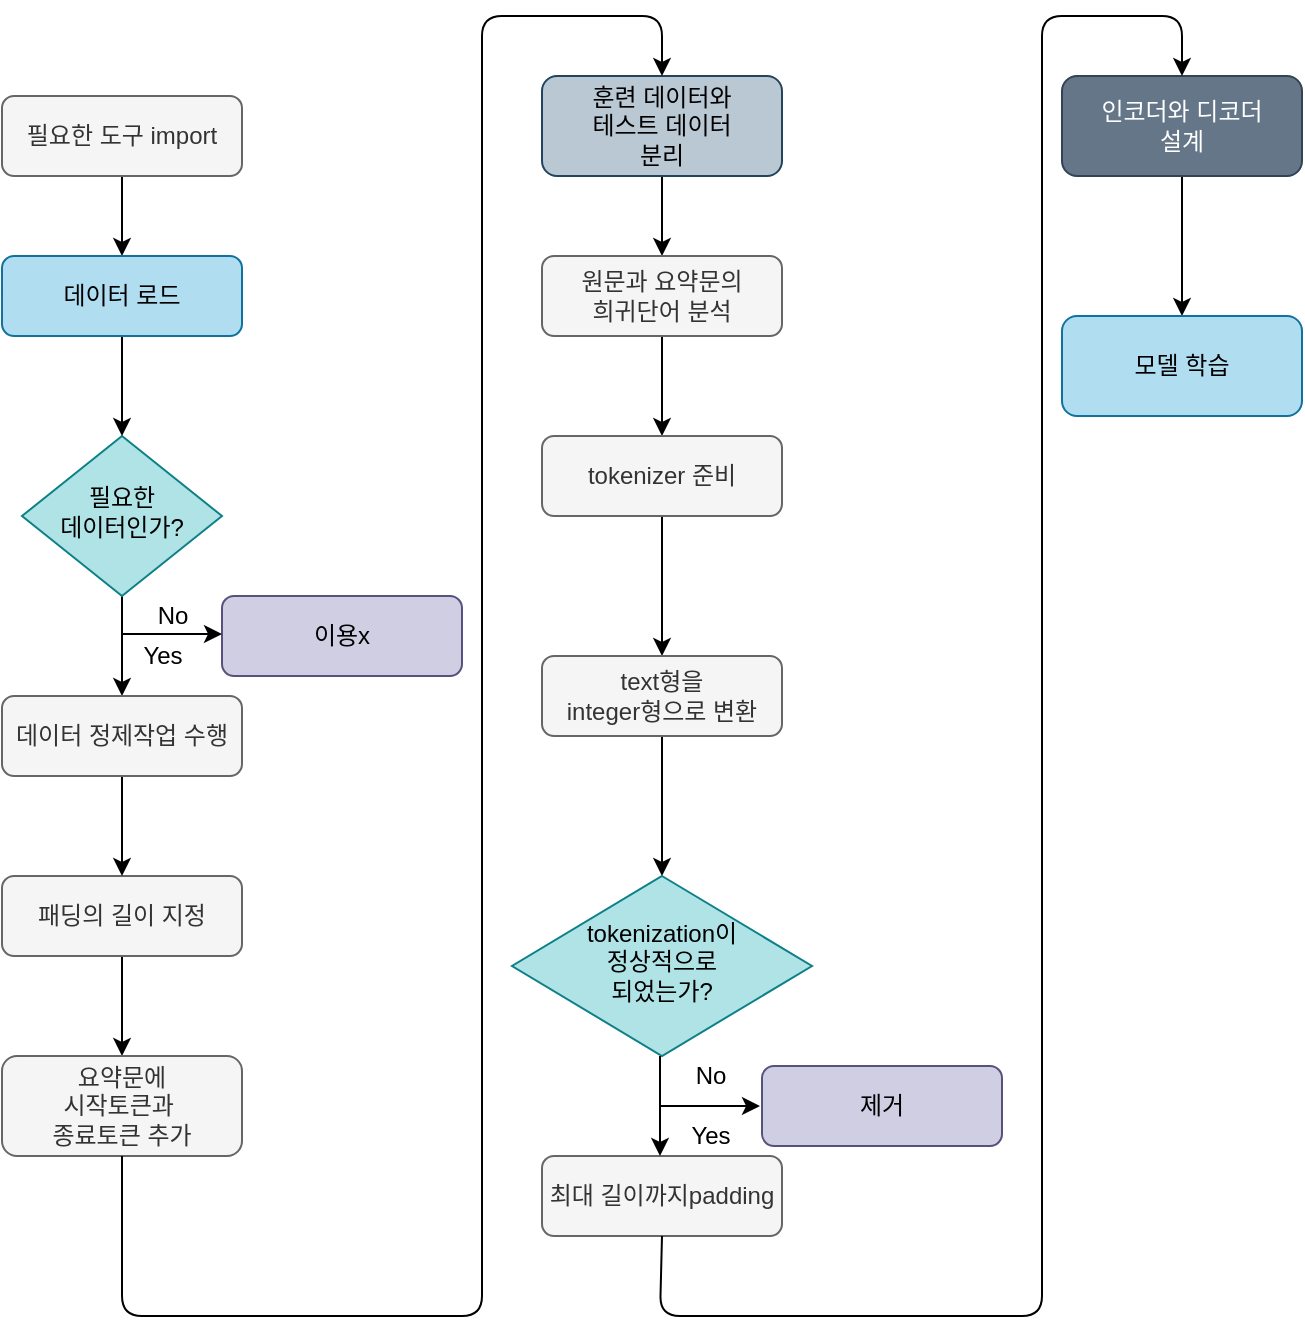 <mxfile version="13.8.8" type="github" pages="8">
  <diagram id="C5RBs43oDa-KdzZeNtuy" name="Page-1">
    <mxGraphModel dx="1422" dy="762" grid="1" gridSize="10" guides="1" tooltips="1" connect="1" arrows="1" fold="1" page="1" pageScale="1" pageWidth="827" pageHeight="1169" math="0" shadow="0">
      <root>
        <mxCell id="WIyWlLk6GJQsqaUBKTNV-0" />
        <mxCell id="WIyWlLk6GJQsqaUBKTNV-1" parent="WIyWlLk6GJQsqaUBKTNV-0" />
        <mxCell id="0wgIDBCp118u1nEVuiic-13" value="" style="edgeStyle=orthogonalEdgeStyle;rounded=0;orthogonalLoop=1;jettySize=auto;html=1;" edge="1" parent="WIyWlLk6GJQsqaUBKTNV-1" source="WIyWlLk6GJQsqaUBKTNV-3" target="WTacQ0bbugmJ6jF6piLe-1">
          <mxGeometry relative="1" as="geometry" />
        </mxCell>
        <mxCell id="WIyWlLk6GJQsqaUBKTNV-3" value="필요한 도구 import" style="rounded=1;whiteSpace=wrap;html=1;fontSize=12;glass=0;strokeWidth=1;shadow=0;fillColor=#f5f5f5;fontColor=#333333;strokeColor=#666666;" parent="WIyWlLk6GJQsqaUBKTNV-1" vertex="1">
          <mxGeometry x="60" y="80" width="120" height="40" as="geometry" />
        </mxCell>
        <mxCell id="0wgIDBCp118u1nEVuiic-11" value="" style="edgeStyle=orthogonalEdgeStyle;rounded=0;orthogonalLoop=1;jettySize=auto;html=1;" edge="1" parent="WIyWlLk6GJQsqaUBKTNV-1" source="WIyWlLk6GJQsqaUBKTNV-6" target="WTacQ0bbugmJ6jF6piLe-2">
          <mxGeometry relative="1" as="geometry" />
        </mxCell>
        <mxCell id="WIyWlLk6GJQsqaUBKTNV-6" value="필요한 &lt;br&gt;데이터인가?" style="rhombus;whiteSpace=wrap;html=1;shadow=0;fontFamily=Helvetica;fontSize=12;align=center;strokeWidth=1;spacing=6;spacingTop=-4;fillColor=#b0e3e6;strokeColor=#0e8088;" parent="WIyWlLk6GJQsqaUBKTNV-1" vertex="1">
          <mxGeometry x="70" y="250" width="100" height="80" as="geometry" />
        </mxCell>
        <mxCell id="WIyWlLk6GJQsqaUBKTNV-7" value="이용x" style="rounded=1;whiteSpace=wrap;html=1;fontSize=12;glass=0;strokeWidth=1;shadow=0;fillColor=#d0cee2;strokeColor=#56517e;" parent="WIyWlLk6GJQsqaUBKTNV-1" vertex="1">
          <mxGeometry x="170" y="330" width="120" height="40" as="geometry" />
        </mxCell>
        <mxCell id="0wgIDBCp118u1nEVuiic-15" value="" style="edgeStyle=orthogonalEdgeStyle;rounded=0;orthogonalLoop=1;jettySize=auto;html=1;" edge="1" parent="WIyWlLk6GJQsqaUBKTNV-1" source="WIyWlLk6GJQsqaUBKTNV-11" target="WIyWlLk6GJQsqaUBKTNV-12">
          <mxGeometry relative="1" as="geometry" />
        </mxCell>
        <mxCell id="WIyWlLk6GJQsqaUBKTNV-11" value="패딩의 길이 지정" style="rounded=1;whiteSpace=wrap;html=1;fontSize=12;glass=0;strokeWidth=1;shadow=0;fillColor=#f5f5f5;strokeColor=#666666;fontColor=#333333;" parent="WIyWlLk6GJQsqaUBKTNV-1" vertex="1">
          <mxGeometry x="60" y="470" width="120" height="40" as="geometry" />
        </mxCell>
        <mxCell id="WIyWlLk6GJQsqaUBKTNV-12" value="요약문에 &lt;br&gt;시작토큰과&amp;nbsp;&lt;br&gt;종료토큰 추가" style="rounded=1;whiteSpace=wrap;html=1;fontSize=12;glass=0;strokeWidth=1;shadow=0;fillColor=#f5f5f5;strokeColor=#666666;fontColor=#333333;" parent="WIyWlLk6GJQsqaUBKTNV-1" vertex="1">
          <mxGeometry x="60" y="560" width="120" height="50" as="geometry" />
        </mxCell>
        <mxCell id="0wgIDBCp118u1nEVuiic-12" value="" style="edgeStyle=orthogonalEdgeStyle;rounded=0;orthogonalLoop=1;jettySize=auto;html=1;" edge="1" parent="WIyWlLk6GJQsqaUBKTNV-1" source="WTacQ0bbugmJ6jF6piLe-1" target="WIyWlLk6GJQsqaUBKTNV-6">
          <mxGeometry relative="1" as="geometry" />
        </mxCell>
        <mxCell id="WTacQ0bbugmJ6jF6piLe-1" value="데이터 로드" style="rounded=1;whiteSpace=wrap;html=1;fontSize=12;glass=0;strokeWidth=1;shadow=0;fillColor=#b1ddf0;strokeColor=#10739e;" vertex="1" parent="WIyWlLk6GJQsqaUBKTNV-1">
          <mxGeometry x="60" y="160" width="120" height="40" as="geometry" />
        </mxCell>
        <mxCell id="0wgIDBCp118u1nEVuiic-14" value="" style="edgeStyle=orthogonalEdgeStyle;rounded=0;orthogonalLoop=1;jettySize=auto;html=1;" edge="1" parent="WIyWlLk6GJQsqaUBKTNV-1" source="WTacQ0bbugmJ6jF6piLe-2" target="WIyWlLk6GJQsqaUBKTNV-11">
          <mxGeometry relative="1" as="geometry" />
        </mxCell>
        <mxCell id="WTacQ0bbugmJ6jF6piLe-2" value="데이터 정제작업 수행" style="rounded=1;whiteSpace=wrap;html=1;fontSize=12;glass=0;strokeWidth=1;shadow=0;fillColor=#f5f5f5;strokeColor=#666666;fontColor=#333333;" vertex="1" parent="WIyWlLk6GJQsqaUBKTNV-1">
          <mxGeometry x="60" y="380" width="120" height="40" as="geometry" />
        </mxCell>
        <mxCell id="0wgIDBCp118u1nEVuiic-17" value="" style="edgeStyle=orthogonalEdgeStyle;rounded=0;orthogonalLoop=1;jettySize=auto;html=1;" edge="1" parent="WIyWlLk6GJQsqaUBKTNV-1" source="WTacQ0bbugmJ6jF6piLe-3" target="WTacQ0bbugmJ6jF6piLe-4">
          <mxGeometry relative="1" as="geometry" />
        </mxCell>
        <mxCell id="WTacQ0bbugmJ6jF6piLe-3" value="훈련 데이터와 &lt;br&gt;테스트 데이터&lt;br&gt;분리" style="rounded=1;whiteSpace=wrap;html=1;fontSize=12;glass=0;strokeWidth=1;shadow=0;fillColor=#bac8d3;strokeColor=#23445d;" vertex="1" parent="WIyWlLk6GJQsqaUBKTNV-1">
          <mxGeometry x="330" y="70" width="120" height="50" as="geometry" />
        </mxCell>
        <mxCell id="0wgIDBCp118u1nEVuiic-18" value="" style="edgeStyle=orthogonalEdgeStyle;rounded=0;orthogonalLoop=1;jettySize=auto;html=1;" edge="1" parent="WIyWlLk6GJQsqaUBKTNV-1" source="WTacQ0bbugmJ6jF6piLe-4" target="WTacQ0bbugmJ6jF6piLe-5">
          <mxGeometry relative="1" as="geometry" />
        </mxCell>
        <mxCell id="WTacQ0bbugmJ6jF6piLe-4" value="원문과 요약문의 &lt;br&gt;희귀단어 분석" style="rounded=1;whiteSpace=wrap;html=1;fontSize=12;glass=0;strokeWidth=1;shadow=0;fillColor=#f5f5f5;strokeColor=#666666;fontColor=#333333;" vertex="1" parent="WIyWlLk6GJQsqaUBKTNV-1">
          <mxGeometry x="330" y="160" width="120" height="40" as="geometry" />
        </mxCell>
        <mxCell id="0wgIDBCp118u1nEVuiic-19" value="" style="edgeStyle=orthogonalEdgeStyle;rounded=0;orthogonalLoop=1;jettySize=auto;html=1;" edge="1" parent="WIyWlLk6GJQsqaUBKTNV-1" source="WTacQ0bbugmJ6jF6piLe-5" target="WTacQ0bbugmJ6jF6piLe-6">
          <mxGeometry relative="1" as="geometry" />
        </mxCell>
        <mxCell id="WTacQ0bbugmJ6jF6piLe-5" value="tokenizer 준비" style="rounded=1;whiteSpace=wrap;html=1;fontSize=12;glass=0;strokeWidth=1;shadow=0;fillColor=#f5f5f5;strokeColor=#666666;fontColor=#333333;" vertex="1" parent="WIyWlLk6GJQsqaUBKTNV-1">
          <mxGeometry x="330" y="250" width="120" height="40" as="geometry" />
        </mxCell>
        <mxCell id="0wgIDBCp118u1nEVuiic-20" value="" style="edgeStyle=orthogonalEdgeStyle;rounded=0;orthogonalLoop=1;jettySize=auto;html=1;" edge="1" parent="WIyWlLk6GJQsqaUBKTNV-1" source="WTacQ0bbugmJ6jF6piLe-6" target="WTacQ0bbugmJ6jF6piLe-11">
          <mxGeometry relative="1" as="geometry" />
        </mxCell>
        <mxCell id="WTacQ0bbugmJ6jF6piLe-6" value="text형을 &lt;br&gt;integer형으로 변환" style="rounded=1;whiteSpace=wrap;html=1;fontSize=12;glass=0;strokeWidth=1;shadow=0;fillColor=#f5f5f5;strokeColor=#666666;fontColor=#333333;" vertex="1" parent="WIyWlLk6GJQsqaUBKTNV-1">
          <mxGeometry x="330" y="360" width="120" height="40" as="geometry" />
        </mxCell>
        <mxCell id="WTacQ0bbugmJ6jF6piLe-7" value="최대 길이까지padding" style="rounded=1;whiteSpace=wrap;html=1;fontSize=12;glass=0;strokeWidth=1;shadow=0;fillColor=#f5f5f5;strokeColor=#666666;fontColor=#333333;" vertex="1" parent="WIyWlLk6GJQsqaUBKTNV-1">
          <mxGeometry x="330" y="610" width="120" height="40" as="geometry" />
        </mxCell>
        <mxCell id="WTacQ0bbugmJ6jF6piLe-8" value="제거" style="rounded=1;whiteSpace=wrap;html=1;fontSize=12;glass=0;strokeWidth=1;shadow=0;fillColor=#d0cee2;strokeColor=#56517e;" vertex="1" parent="WIyWlLk6GJQsqaUBKTNV-1">
          <mxGeometry x="440" y="565" width="120" height="40" as="geometry" />
        </mxCell>
        <mxCell id="WTacQ0bbugmJ6jF6piLe-11" value="tokenization이&lt;br&gt;정상적으로 &lt;br&gt;되었는가?" style="rhombus;whiteSpace=wrap;html=1;shadow=0;fontFamily=Helvetica;fontSize=12;align=center;strokeWidth=1;spacing=6;spacingTop=-4;fillColor=#b0e3e6;strokeColor=#0e8088;" vertex="1" parent="WIyWlLk6GJQsqaUBKTNV-1">
          <mxGeometry x="315" y="470" width="150" height="90" as="geometry" />
        </mxCell>
        <mxCell id="WTacQ0bbugmJ6jF6piLe-14" value="" style="endArrow=classic;html=1;" edge="1" parent="WIyWlLk6GJQsqaUBKTNV-1">
          <mxGeometry width="50" height="50" relative="1" as="geometry">
            <mxPoint x="389" y="560" as="sourcePoint" />
            <mxPoint x="389" y="610" as="targetPoint" />
          </mxGeometry>
        </mxCell>
        <mxCell id="WTacQ0bbugmJ6jF6piLe-15" value="" style="endArrow=classic;html=1;" edge="1" parent="WIyWlLk6GJQsqaUBKTNV-1">
          <mxGeometry width="50" height="50" relative="1" as="geometry">
            <mxPoint x="389" y="585" as="sourcePoint" />
            <mxPoint x="439" y="585" as="targetPoint" />
          </mxGeometry>
        </mxCell>
        <mxCell id="WTacQ0bbugmJ6jF6piLe-16" value="Yes" style="text;html=1;align=center;verticalAlign=middle;resizable=0;points=[];autosize=1;" vertex="1" parent="WIyWlLk6GJQsqaUBKTNV-1">
          <mxGeometry x="394" y="590" width="40" height="20" as="geometry" />
        </mxCell>
        <mxCell id="WTacQ0bbugmJ6jF6piLe-17" value="No" style="text;html=1;align=center;verticalAlign=middle;resizable=0;points=[];autosize=1;" vertex="1" parent="WIyWlLk6GJQsqaUBKTNV-1">
          <mxGeometry x="399" y="560" width="30" height="20" as="geometry" />
        </mxCell>
        <mxCell id="0wgIDBCp118u1nEVuiic-22" value="" style="edgeStyle=orthogonalEdgeStyle;rounded=0;orthogonalLoop=1;jettySize=auto;html=1;" edge="1" parent="WIyWlLk6GJQsqaUBKTNV-1" source="WTacQ0bbugmJ6jF6piLe-18" target="WTacQ0bbugmJ6jF6piLe-19">
          <mxGeometry relative="1" as="geometry" />
        </mxCell>
        <mxCell id="WTacQ0bbugmJ6jF6piLe-18" value="인코더와 디코더&lt;br&gt;설계" style="rounded=1;whiteSpace=wrap;html=1;fontSize=12;glass=0;strokeWidth=1;shadow=0;fillColor=#647687;strokeColor=#314354;fontColor=#ffffff;" vertex="1" parent="WIyWlLk6GJQsqaUBKTNV-1">
          <mxGeometry x="590" y="70" width="120" height="50" as="geometry" />
        </mxCell>
        <mxCell id="WTacQ0bbugmJ6jF6piLe-19" value="모델 학습" style="rounded=1;whiteSpace=wrap;html=1;fontSize=12;glass=0;strokeWidth=1;shadow=0;fillColor=#b1ddf0;strokeColor=#10739e;" vertex="1" parent="WIyWlLk6GJQsqaUBKTNV-1">
          <mxGeometry x="590" y="190" width="120" height="50" as="geometry" />
        </mxCell>
        <mxCell id="0wgIDBCp118u1nEVuiic-4" value="" style="endArrow=classic;html=1;" edge="1" parent="WIyWlLk6GJQsqaUBKTNV-1">
          <mxGeometry width="50" height="50" relative="1" as="geometry">
            <mxPoint x="120" y="349" as="sourcePoint" />
            <mxPoint x="170" y="349" as="targetPoint" />
          </mxGeometry>
        </mxCell>
        <mxCell id="0wgIDBCp118u1nEVuiic-5" value="Yes" style="text;html=1;align=center;verticalAlign=middle;resizable=0;points=[];autosize=1;" vertex="1" parent="WIyWlLk6GJQsqaUBKTNV-1">
          <mxGeometry x="120" y="350" width="40" height="20" as="geometry" />
        </mxCell>
        <mxCell id="0wgIDBCp118u1nEVuiic-6" value="No" style="text;html=1;align=center;verticalAlign=middle;resizable=0;points=[];autosize=1;" vertex="1" parent="WIyWlLk6GJQsqaUBKTNV-1">
          <mxGeometry x="130" y="330" width="30" height="20" as="geometry" />
        </mxCell>
        <mxCell id="0wgIDBCp118u1nEVuiic-16" value="" style="endArrow=classic;html=1;entryX=0.5;entryY=0;entryDx=0;entryDy=0;exitX=0.5;exitY=1;exitDx=0;exitDy=0;" edge="1" parent="WIyWlLk6GJQsqaUBKTNV-1" source="WIyWlLk6GJQsqaUBKTNV-12" target="WTacQ0bbugmJ6jF6piLe-3">
          <mxGeometry width="50" height="50" relative="1" as="geometry">
            <mxPoint x="70" y="550" as="sourcePoint" />
            <mxPoint x="260" y="20" as="targetPoint" />
            <Array as="points">
              <mxPoint x="120" y="690" />
              <mxPoint x="300" y="690" />
              <mxPoint x="300" y="40" />
              <mxPoint x="390" y="40" />
            </Array>
          </mxGeometry>
        </mxCell>
        <mxCell id="0wgIDBCp118u1nEVuiic-21" value="" style="endArrow=classic;html=1;entryX=0.5;entryY=0;entryDx=0;entryDy=0;exitX=0.5;exitY=1;exitDx=0;exitDy=0;" edge="1" parent="WIyWlLk6GJQsqaUBKTNV-1" source="WTacQ0bbugmJ6jF6piLe-7" target="WTacQ0bbugmJ6jF6piLe-18">
          <mxGeometry width="50" height="50" relative="1" as="geometry">
            <mxPoint x="389" y="670" as="sourcePoint" />
            <mxPoint x="439" y="620" as="targetPoint" />
            <Array as="points">
              <mxPoint x="389" y="690" />
              <mxPoint x="580" y="690" />
              <mxPoint x="580" y="40" />
              <mxPoint x="650" y="40" />
            </Array>
          </mxGeometry>
        </mxCell>
      </root>
    </mxGraphModel>
  </diagram>
  <diagram id="-A9UmoebqzrOY_itDUW8" name="Page-2">
    <mxGraphModel dx="1422" dy="762" grid="1" gridSize="10" guides="1" tooltips="1" connect="1" arrows="1" fold="1" page="1" pageScale="1" pageWidth="827" pageHeight="1169" math="0" shadow="0">
      <root>
        <mxCell id="HRsbzyKO3n87oc0T1Gkx-0" />
        <mxCell id="HRsbzyKO3n87oc0T1Gkx-1" parent="HRsbzyKO3n87oc0T1Gkx-0" />
        <mxCell id="GGouApagPZdfrf4X9rFG-0" value="" style="edgeStyle=orthogonalEdgeStyle;rounded=0;orthogonalLoop=1;jettySize=auto;html=1;" edge="1" parent="HRsbzyKO3n87oc0T1Gkx-1" source="GGouApagPZdfrf4X9rFG-1" target="GGouApagPZdfrf4X9rFG-9">
          <mxGeometry relative="1" as="geometry" />
        </mxCell>
        <mxCell id="GGouApagPZdfrf4X9rFG-1" value="필요한 도구 import" style="rounded=1;whiteSpace=wrap;html=1;fontSize=12;glass=0;strokeWidth=1;shadow=0;fillColor=#dae8fc;strokeColor=#6c8ebf;" vertex="1" parent="HRsbzyKO3n87oc0T1Gkx-1">
          <mxGeometry x="60" y="80" width="120" height="40" as="geometry" />
        </mxCell>
        <mxCell id="GGouApagPZdfrf4X9rFG-2" value="" style="edgeStyle=orthogonalEdgeStyle;rounded=0;orthogonalLoop=1;jettySize=auto;html=1;" edge="1" parent="HRsbzyKO3n87oc0T1Gkx-1" source="GGouApagPZdfrf4X9rFG-3" target="GGouApagPZdfrf4X9rFG-11">
          <mxGeometry relative="1" as="geometry" />
        </mxCell>
        <mxCell id="GGouApagPZdfrf4X9rFG-3" value="필요한 &lt;br&gt;데이터인가?" style="rhombus;whiteSpace=wrap;html=1;shadow=0;fontFamily=Helvetica;fontSize=12;align=center;strokeWidth=1;spacing=6;spacingTop=-4;fillColor=#ffe6cc;strokeColor=#d79b00;" vertex="1" parent="HRsbzyKO3n87oc0T1Gkx-1">
          <mxGeometry x="70" y="250" width="100" height="80" as="geometry" />
        </mxCell>
        <mxCell id="GGouApagPZdfrf4X9rFG-4" value="이용x" style="rounded=1;whiteSpace=wrap;html=1;fontSize=12;glass=0;strokeWidth=1;shadow=0;fillColor=#f8cecc;strokeColor=#b85450;" vertex="1" parent="HRsbzyKO3n87oc0T1Gkx-1">
          <mxGeometry x="170" y="330" width="120" height="40" as="geometry" />
        </mxCell>
        <mxCell id="GGouApagPZdfrf4X9rFG-5" value="" style="edgeStyle=orthogonalEdgeStyle;rounded=0;orthogonalLoop=1;jettySize=auto;html=1;" edge="1" parent="HRsbzyKO3n87oc0T1Gkx-1" source="GGouApagPZdfrf4X9rFG-6" target="GGouApagPZdfrf4X9rFG-7">
          <mxGeometry relative="1" as="geometry" />
        </mxCell>
        <mxCell id="GGouApagPZdfrf4X9rFG-6" value="패딩의 길이 지정" style="rounded=1;whiteSpace=wrap;html=1;fontSize=12;glass=0;strokeWidth=1;shadow=0;fillColor=#fff2cc;strokeColor=#d6b656;" vertex="1" parent="HRsbzyKO3n87oc0T1Gkx-1">
          <mxGeometry x="60" y="470" width="120" height="40" as="geometry" />
        </mxCell>
        <mxCell id="GGouApagPZdfrf4X9rFG-7" value="요약문에 &lt;br&gt;시작토큰과&amp;nbsp;&lt;br&gt;종료토큰 추가" style="rounded=1;whiteSpace=wrap;html=1;fontSize=12;glass=0;strokeWidth=1;shadow=0;fillColor=#fff2cc;strokeColor=#d6b656;" vertex="1" parent="HRsbzyKO3n87oc0T1Gkx-1">
          <mxGeometry x="60" y="560" width="120" height="50" as="geometry" />
        </mxCell>
        <mxCell id="GGouApagPZdfrf4X9rFG-8" value="" style="edgeStyle=orthogonalEdgeStyle;rounded=0;orthogonalLoop=1;jettySize=auto;html=1;" edge="1" parent="HRsbzyKO3n87oc0T1Gkx-1" source="GGouApagPZdfrf4X9rFG-9" target="GGouApagPZdfrf4X9rFG-3">
          <mxGeometry relative="1" as="geometry" />
        </mxCell>
        <mxCell id="GGouApagPZdfrf4X9rFG-9" value="데이터 로드" style="rounded=1;whiteSpace=wrap;html=1;fontSize=12;glass=0;strokeWidth=1;shadow=0;fillColor=#fff2cc;strokeColor=#d6b656;" vertex="1" parent="HRsbzyKO3n87oc0T1Gkx-1">
          <mxGeometry x="60" y="160" width="120" height="40" as="geometry" />
        </mxCell>
        <mxCell id="GGouApagPZdfrf4X9rFG-10" value="" style="edgeStyle=orthogonalEdgeStyle;rounded=0;orthogonalLoop=1;jettySize=auto;html=1;" edge="1" parent="HRsbzyKO3n87oc0T1Gkx-1" source="GGouApagPZdfrf4X9rFG-11" target="GGouApagPZdfrf4X9rFG-6">
          <mxGeometry relative="1" as="geometry" />
        </mxCell>
        <mxCell id="GGouApagPZdfrf4X9rFG-11" value="데이터 정제작업 수행" style="rounded=1;whiteSpace=wrap;html=1;fontSize=12;glass=0;strokeWidth=1;shadow=0;fillColor=#d5e8d4;strokeColor=#82b366;" vertex="1" parent="HRsbzyKO3n87oc0T1Gkx-1">
          <mxGeometry x="60" y="380" width="120" height="40" as="geometry" />
        </mxCell>
        <mxCell id="GGouApagPZdfrf4X9rFG-12" value="" style="edgeStyle=orthogonalEdgeStyle;rounded=0;orthogonalLoop=1;jettySize=auto;html=1;" edge="1" parent="HRsbzyKO3n87oc0T1Gkx-1" source="GGouApagPZdfrf4X9rFG-13" target="GGouApagPZdfrf4X9rFG-15">
          <mxGeometry relative="1" as="geometry" />
        </mxCell>
        <mxCell id="GGouApagPZdfrf4X9rFG-13" value="훈련 데이터와 &lt;br&gt;테스트 데이터&lt;br&gt;분리" style="rounded=1;whiteSpace=wrap;html=1;fontSize=12;glass=0;strokeWidth=1;shadow=0;fillColor=#fff2cc;strokeColor=#d6b656;" vertex="1" parent="HRsbzyKO3n87oc0T1Gkx-1">
          <mxGeometry x="330" y="70" width="120" height="50" as="geometry" />
        </mxCell>
        <mxCell id="GGouApagPZdfrf4X9rFG-14" value="" style="edgeStyle=orthogonalEdgeStyle;rounded=0;orthogonalLoop=1;jettySize=auto;html=1;" edge="1" parent="HRsbzyKO3n87oc0T1Gkx-1" source="GGouApagPZdfrf4X9rFG-15" target="GGouApagPZdfrf4X9rFG-17">
          <mxGeometry relative="1" as="geometry" />
        </mxCell>
        <mxCell id="GGouApagPZdfrf4X9rFG-15" value="원문과 요약문의 &lt;br&gt;희귀단어 분석" style="rounded=1;whiteSpace=wrap;html=1;fontSize=12;glass=0;strokeWidth=1;shadow=0;fillColor=#ffe6cc;strokeColor=#d79b00;" vertex="1" parent="HRsbzyKO3n87oc0T1Gkx-1">
          <mxGeometry x="330" y="160" width="120" height="40" as="geometry" />
        </mxCell>
        <mxCell id="GGouApagPZdfrf4X9rFG-16" value="" style="edgeStyle=orthogonalEdgeStyle;rounded=0;orthogonalLoop=1;jettySize=auto;html=1;" edge="1" parent="HRsbzyKO3n87oc0T1Gkx-1" source="GGouApagPZdfrf4X9rFG-17" target="GGouApagPZdfrf4X9rFG-19">
          <mxGeometry relative="1" as="geometry" />
        </mxCell>
        <mxCell id="GGouApagPZdfrf4X9rFG-17" value="tokenizer 준비" style="rounded=1;whiteSpace=wrap;html=1;fontSize=12;glass=0;strokeWidth=1;shadow=0;fillColor=#fff2cc;strokeColor=#d6b656;" vertex="1" parent="HRsbzyKO3n87oc0T1Gkx-1">
          <mxGeometry x="330" y="250" width="120" height="40" as="geometry" />
        </mxCell>
        <mxCell id="GGouApagPZdfrf4X9rFG-18" value="" style="edgeStyle=orthogonalEdgeStyle;rounded=0;orthogonalLoop=1;jettySize=auto;html=1;" edge="1" parent="HRsbzyKO3n87oc0T1Gkx-1" source="GGouApagPZdfrf4X9rFG-19" target="GGouApagPZdfrf4X9rFG-22">
          <mxGeometry relative="1" as="geometry" />
        </mxCell>
        <mxCell id="GGouApagPZdfrf4X9rFG-19" value="text형을 &lt;br&gt;integer형으로 변환" style="rounded=1;whiteSpace=wrap;html=1;fontSize=12;glass=0;strokeWidth=1;shadow=0;fillColor=#fff2cc;strokeColor=#d6b656;" vertex="1" parent="HRsbzyKO3n87oc0T1Gkx-1">
          <mxGeometry x="330" y="360" width="120" height="40" as="geometry" />
        </mxCell>
        <mxCell id="GGouApagPZdfrf4X9rFG-20" value="최대 길이까지padding" style="rounded=1;whiteSpace=wrap;html=1;fontSize=12;glass=0;strokeWidth=1;shadow=0;fillColor=#d5e8d4;strokeColor=#82b366;" vertex="1" parent="HRsbzyKO3n87oc0T1Gkx-1">
          <mxGeometry x="330" y="610" width="120" height="40" as="geometry" />
        </mxCell>
        <mxCell id="GGouApagPZdfrf4X9rFG-21" value="제거" style="rounded=1;whiteSpace=wrap;html=1;fontSize=12;glass=0;strokeWidth=1;shadow=0;fillColor=#f8cecc;strokeColor=#b85450;" vertex="1" parent="HRsbzyKO3n87oc0T1Gkx-1">
          <mxGeometry x="440" y="565" width="120" height="40" as="geometry" />
        </mxCell>
        <mxCell id="GGouApagPZdfrf4X9rFG-22" value="tokenization이&lt;br&gt;정상적으로 &lt;br&gt;되었는가?" style="rhombus;whiteSpace=wrap;html=1;shadow=0;fontFamily=Helvetica;fontSize=12;align=center;strokeWidth=1;spacing=6;spacingTop=-4;fillColor=#ffe6cc;strokeColor=#d79b00;" vertex="1" parent="HRsbzyKO3n87oc0T1Gkx-1">
          <mxGeometry x="315" y="470" width="150" height="90" as="geometry" />
        </mxCell>
        <mxCell id="GGouApagPZdfrf4X9rFG-23" value="" style="endArrow=classic;html=1;" edge="1" parent="HRsbzyKO3n87oc0T1Gkx-1">
          <mxGeometry width="50" height="50" relative="1" as="geometry">
            <mxPoint x="389" y="560" as="sourcePoint" />
            <mxPoint x="389" y="610" as="targetPoint" />
          </mxGeometry>
        </mxCell>
        <mxCell id="GGouApagPZdfrf4X9rFG-24" value="" style="endArrow=classic;html=1;" edge="1" parent="HRsbzyKO3n87oc0T1Gkx-1">
          <mxGeometry width="50" height="50" relative="1" as="geometry">
            <mxPoint x="389" y="585" as="sourcePoint" />
            <mxPoint x="439" y="585" as="targetPoint" />
          </mxGeometry>
        </mxCell>
        <mxCell id="GGouApagPZdfrf4X9rFG-25" value="Yes" style="text;html=1;align=center;verticalAlign=middle;resizable=0;points=[];autosize=1;" vertex="1" parent="HRsbzyKO3n87oc0T1Gkx-1">
          <mxGeometry x="394" y="590" width="40" height="20" as="geometry" />
        </mxCell>
        <mxCell id="GGouApagPZdfrf4X9rFG-26" value="No" style="text;html=1;align=center;verticalAlign=middle;resizable=0;points=[];autosize=1;" vertex="1" parent="HRsbzyKO3n87oc0T1Gkx-1">
          <mxGeometry x="399" y="560" width="30" height="20" as="geometry" />
        </mxCell>
        <mxCell id="GGouApagPZdfrf4X9rFG-27" value="" style="edgeStyle=orthogonalEdgeStyle;rounded=0;orthogonalLoop=1;jettySize=auto;html=1;" edge="1" parent="HRsbzyKO3n87oc0T1Gkx-1" source="GGouApagPZdfrf4X9rFG-28" target="GGouApagPZdfrf4X9rFG-29">
          <mxGeometry relative="1" as="geometry" />
        </mxCell>
        <mxCell id="GGouApagPZdfrf4X9rFG-28" value="인코더와 디코더&lt;br&gt;설계" style="rounded=1;whiteSpace=wrap;html=1;fontSize=12;glass=0;strokeWidth=1;shadow=0;fillColor=#e1d5e7;strokeColor=#9673a6;" vertex="1" parent="HRsbzyKO3n87oc0T1Gkx-1">
          <mxGeometry x="590" y="70" width="120" height="50" as="geometry" />
        </mxCell>
        <mxCell id="GGouApagPZdfrf4X9rFG-29" value="모델 학습" style="rounded=1;whiteSpace=wrap;html=1;fontSize=12;glass=0;strokeWidth=1;shadow=0;fillColor=#dae8fc;strokeColor=#6c8ebf;" vertex="1" parent="HRsbzyKO3n87oc0T1Gkx-1">
          <mxGeometry x="590" y="190" width="120" height="50" as="geometry" />
        </mxCell>
        <mxCell id="GGouApagPZdfrf4X9rFG-30" value="" style="endArrow=classic;html=1;" edge="1" parent="HRsbzyKO3n87oc0T1Gkx-1">
          <mxGeometry width="50" height="50" relative="1" as="geometry">
            <mxPoint x="120" y="349" as="sourcePoint" />
            <mxPoint x="170" y="349" as="targetPoint" />
          </mxGeometry>
        </mxCell>
        <mxCell id="GGouApagPZdfrf4X9rFG-31" value="Yes" style="text;html=1;align=center;verticalAlign=middle;resizable=0;points=[];autosize=1;" vertex="1" parent="HRsbzyKO3n87oc0T1Gkx-1">
          <mxGeometry x="120" y="350" width="40" height="20" as="geometry" />
        </mxCell>
        <mxCell id="GGouApagPZdfrf4X9rFG-32" value="No" style="text;html=1;align=center;verticalAlign=middle;resizable=0;points=[];autosize=1;" vertex="1" parent="HRsbzyKO3n87oc0T1Gkx-1">
          <mxGeometry x="130" y="330" width="30" height="20" as="geometry" />
        </mxCell>
        <mxCell id="GGouApagPZdfrf4X9rFG-33" value="" style="endArrow=classic;html=1;entryX=0.5;entryY=0;entryDx=0;entryDy=0;exitX=0.5;exitY=1;exitDx=0;exitDy=0;" edge="1" parent="HRsbzyKO3n87oc0T1Gkx-1" source="GGouApagPZdfrf4X9rFG-7" target="GGouApagPZdfrf4X9rFG-13">
          <mxGeometry width="50" height="50" relative="1" as="geometry">
            <mxPoint x="70" y="550" as="sourcePoint" />
            <mxPoint x="260" y="20" as="targetPoint" />
            <Array as="points">
              <mxPoint x="120" y="690" />
              <mxPoint x="300" y="690" />
              <mxPoint x="300" y="40" />
              <mxPoint x="390" y="40" />
            </Array>
          </mxGeometry>
        </mxCell>
        <mxCell id="GGouApagPZdfrf4X9rFG-34" value="" style="endArrow=classic;html=1;entryX=0.5;entryY=0;entryDx=0;entryDy=0;exitX=0.5;exitY=1;exitDx=0;exitDy=0;" edge="1" parent="HRsbzyKO3n87oc0T1Gkx-1" source="GGouApagPZdfrf4X9rFG-20" target="GGouApagPZdfrf4X9rFG-28">
          <mxGeometry width="50" height="50" relative="1" as="geometry">
            <mxPoint x="389" y="670" as="sourcePoint" />
            <mxPoint x="439" y="620" as="targetPoint" />
            <Array as="points">
              <mxPoint x="389" y="690" />
              <mxPoint x="580" y="690" />
              <mxPoint x="580" y="40" />
              <mxPoint x="650" y="40" />
            </Array>
          </mxGeometry>
        </mxCell>
      </root>
    </mxGraphModel>
  </diagram>
  <diagram id="c-EyZmns7bfzYgwzEPXH" name="Page-3">
    <mxGraphModel dx="1422" dy="762" grid="1" gridSize="10" guides="1" tooltips="1" connect="1" arrows="1" fold="1" page="1" pageScale="1" pageWidth="827" pageHeight="1169" math="0" shadow="0">
      <root>
        <mxCell id="zC0gtbdCIRClPXi6dcdm-0" />
        <mxCell id="zC0gtbdCIRClPXi6dcdm-1" parent="zC0gtbdCIRClPXi6dcdm-0" />
        <mxCell id="zC0gtbdCIRClPXi6dcdm-2" value="" style="edgeStyle=orthogonalEdgeStyle;rounded=0;orthogonalLoop=1;jettySize=auto;html=1;" edge="1" parent="zC0gtbdCIRClPXi6dcdm-1" source="zC0gtbdCIRClPXi6dcdm-3" target="zC0gtbdCIRClPXi6dcdm-11">
          <mxGeometry relative="1" as="geometry" />
        </mxCell>
        <mxCell id="zC0gtbdCIRClPXi6dcdm-3" value="필요한 도구 import" style="rounded=1;whiteSpace=wrap;html=1;fontSize=12;glass=0;strokeWidth=1;shadow=0;" vertex="1" parent="zC0gtbdCIRClPXi6dcdm-1">
          <mxGeometry x="60" y="80" width="120" height="40" as="geometry" />
        </mxCell>
        <mxCell id="zC0gtbdCIRClPXi6dcdm-4" value="" style="edgeStyle=orthogonalEdgeStyle;rounded=0;orthogonalLoop=1;jettySize=auto;html=1;" edge="1" parent="zC0gtbdCIRClPXi6dcdm-1" source="zC0gtbdCIRClPXi6dcdm-5" target="zC0gtbdCIRClPXi6dcdm-13">
          <mxGeometry relative="1" as="geometry" />
        </mxCell>
        <mxCell id="zC0gtbdCIRClPXi6dcdm-5" value="필요한 &lt;br&gt;데이터인가?" style="rhombus;whiteSpace=wrap;html=1;shadow=0;fontFamily=Helvetica;fontSize=12;align=center;strokeWidth=1;spacing=6;spacingTop=-4;" vertex="1" parent="zC0gtbdCIRClPXi6dcdm-1">
          <mxGeometry x="70" y="250" width="100" height="80" as="geometry" />
        </mxCell>
        <mxCell id="zC0gtbdCIRClPXi6dcdm-6" value="이용x" style="rounded=1;whiteSpace=wrap;html=1;fontSize=12;glass=0;strokeWidth=1;shadow=0;" vertex="1" parent="zC0gtbdCIRClPXi6dcdm-1">
          <mxGeometry x="170" y="330" width="120" height="40" as="geometry" />
        </mxCell>
        <mxCell id="zC0gtbdCIRClPXi6dcdm-7" value="" style="edgeStyle=orthogonalEdgeStyle;rounded=0;orthogonalLoop=1;jettySize=auto;html=1;" edge="1" parent="zC0gtbdCIRClPXi6dcdm-1" source="zC0gtbdCIRClPXi6dcdm-8" target="zC0gtbdCIRClPXi6dcdm-9">
          <mxGeometry relative="1" as="geometry" />
        </mxCell>
        <mxCell id="zC0gtbdCIRClPXi6dcdm-8" value="패딩의 길이 지정" style="rounded=1;whiteSpace=wrap;html=1;fontSize=12;glass=0;strokeWidth=1;shadow=0;" vertex="1" parent="zC0gtbdCIRClPXi6dcdm-1">
          <mxGeometry x="60" y="470" width="120" height="40" as="geometry" />
        </mxCell>
        <mxCell id="zC0gtbdCIRClPXi6dcdm-9" value="요약문에 &lt;br&gt;시작토큰과&amp;nbsp;&lt;br&gt;종료토큰 추가" style="rounded=1;whiteSpace=wrap;html=1;fontSize=12;glass=0;strokeWidth=1;shadow=0;" vertex="1" parent="zC0gtbdCIRClPXi6dcdm-1">
          <mxGeometry x="60" y="560" width="120" height="50" as="geometry" />
        </mxCell>
        <mxCell id="zC0gtbdCIRClPXi6dcdm-10" value="" style="edgeStyle=orthogonalEdgeStyle;rounded=0;orthogonalLoop=1;jettySize=auto;html=1;" edge="1" parent="zC0gtbdCIRClPXi6dcdm-1" source="zC0gtbdCIRClPXi6dcdm-11" target="zC0gtbdCIRClPXi6dcdm-5">
          <mxGeometry relative="1" as="geometry" />
        </mxCell>
        <mxCell id="zC0gtbdCIRClPXi6dcdm-11" value="데이터 로드" style="rounded=1;whiteSpace=wrap;html=1;fontSize=12;glass=0;strokeWidth=1;shadow=0;" vertex="1" parent="zC0gtbdCIRClPXi6dcdm-1">
          <mxGeometry x="60" y="160" width="120" height="40" as="geometry" />
        </mxCell>
        <mxCell id="zC0gtbdCIRClPXi6dcdm-12" value="" style="edgeStyle=orthogonalEdgeStyle;rounded=0;orthogonalLoop=1;jettySize=auto;html=1;" edge="1" parent="zC0gtbdCIRClPXi6dcdm-1" source="zC0gtbdCIRClPXi6dcdm-13" target="zC0gtbdCIRClPXi6dcdm-8">
          <mxGeometry relative="1" as="geometry" />
        </mxCell>
        <mxCell id="zC0gtbdCIRClPXi6dcdm-13" value="데이터 정제작업 수행" style="rounded=1;whiteSpace=wrap;html=1;fontSize=12;glass=0;strokeWidth=1;shadow=0;" vertex="1" parent="zC0gtbdCIRClPXi6dcdm-1">
          <mxGeometry x="60" y="380" width="120" height="40" as="geometry" />
        </mxCell>
        <mxCell id="zC0gtbdCIRClPXi6dcdm-14" value="" style="edgeStyle=orthogonalEdgeStyle;rounded=0;orthogonalLoop=1;jettySize=auto;html=1;" edge="1" parent="zC0gtbdCIRClPXi6dcdm-1" source="zC0gtbdCIRClPXi6dcdm-15" target="zC0gtbdCIRClPXi6dcdm-17">
          <mxGeometry relative="1" as="geometry" />
        </mxCell>
        <mxCell id="zC0gtbdCIRClPXi6dcdm-15" value="훈련 데이터와 &lt;br&gt;테스트 데이터&lt;br&gt;분리" style="rounded=1;whiteSpace=wrap;html=1;fontSize=12;glass=0;strokeWidth=1;shadow=0;" vertex="1" parent="zC0gtbdCIRClPXi6dcdm-1">
          <mxGeometry x="330" y="70" width="120" height="50" as="geometry" />
        </mxCell>
        <mxCell id="zC0gtbdCIRClPXi6dcdm-16" value="" style="edgeStyle=orthogonalEdgeStyle;rounded=0;orthogonalLoop=1;jettySize=auto;html=1;" edge="1" parent="zC0gtbdCIRClPXi6dcdm-1" source="zC0gtbdCIRClPXi6dcdm-17" target="zC0gtbdCIRClPXi6dcdm-19">
          <mxGeometry relative="1" as="geometry" />
        </mxCell>
        <mxCell id="zC0gtbdCIRClPXi6dcdm-17" value="원문과 요약문의 &lt;br&gt;희귀단어 분석" style="rounded=1;whiteSpace=wrap;html=1;fontSize=12;glass=0;strokeWidth=1;shadow=0;" vertex="1" parent="zC0gtbdCIRClPXi6dcdm-1">
          <mxGeometry x="330" y="160" width="120" height="40" as="geometry" />
        </mxCell>
        <mxCell id="zC0gtbdCIRClPXi6dcdm-18" value="" style="edgeStyle=orthogonalEdgeStyle;rounded=0;orthogonalLoop=1;jettySize=auto;html=1;" edge="1" parent="zC0gtbdCIRClPXi6dcdm-1" source="zC0gtbdCIRClPXi6dcdm-19" target="zC0gtbdCIRClPXi6dcdm-21">
          <mxGeometry relative="1" as="geometry" />
        </mxCell>
        <mxCell id="zC0gtbdCIRClPXi6dcdm-19" value="tokenizer 준비" style="rounded=1;whiteSpace=wrap;html=1;fontSize=12;glass=0;strokeWidth=1;shadow=0;" vertex="1" parent="zC0gtbdCIRClPXi6dcdm-1">
          <mxGeometry x="330" y="250" width="120" height="40" as="geometry" />
        </mxCell>
        <mxCell id="zC0gtbdCIRClPXi6dcdm-20" value="" style="edgeStyle=orthogonalEdgeStyle;rounded=0;orthogonalLoop=1;jettySize=auto;html=1;" edge="1" parent="zC0gtbdCIRClPXi6dcdm-1" source="zC0gtbdCIRClPXi6dcdm-21" target="zC0gtbdCIRClPXi6dcdm-24">
          <mxGeometry relative="1" as="geometry" />
        </mxCell>
        <mxCell id="zC0gtbdCIRClPXi6dcdm-21" value="text형을 &lt;br&gt;integer형으로 변환" style="rounded=1;whiteSpace=wrap;html=1;fontSize=12;glass=0;strokeWidth=1;shadow=0;" vertex="1" parent="zC0gtbdCIRClPXi6dcdm-1">
          <mxGeometry x="330" y="360" width="120" height="40" as="geometry" />
        </mxCell>
        <mxCell id="zC0gtbdCIRClPXi6dcdm-22" value="최대 길이까지padding" style="rounded=1;whiteSpace=wrap;html=1;fontSize=12;glass=0;strokeWidth=1;shadow=0;" vertex="1" parent="zC0gtbdCIRClPXi6dcdm-1">
          <mxGeometry x="330" y="610" width="120" height="40" as="geometry" />
        </mxCell>
        <mxCell id="zC0gtbdCIRClPXi6dcdm-23" value="제거" style="rounded=1;whiteSpace=wrap;html=1;fontSize=12;glass=0;strokeWidth=1;shadow=0;" vertex="1" parent="zC0gtbdCIRClPXi6dcdm-1">
          <mxGeometry x="440" y="565" width="120" height="40" as="geometry" />
        </mxCell>
        <mxCell id="zC0gtbdCIRClPXi6dcdm-24" value="tokenization이&lt;br&gt;정상적으로 &lt;br&gt;되었는가?" style="rhombus;whiteSpace=wrap;html=1;shadow=0;fontFamily=Helvetica;fontSize=12;align=center;strokeWidth=1;spacing=6;spacingTop=-4;" vertex="1" parent="zC0gtbdCIRClPXi6dcdm-1">
          <mxGeometry x="315" y="470" width="150" height="90" as="geometry" />
        </mxCell>
        <mxCell id="zC0gtbdCIRClPXi6dcdm-25" value="" style="endArrow=classic;html=1;" edge="1" parent="zC0gtbdCIRClPXi6dcdm-1">
          <mxGeometry width="50" height="50" relative="1" as="geometry">
            <mxPoint x="389" y="560" as="sourcePoint" />
            <mxPoint x="389" y="610" as="targetPoint" />
          </mxGeometry>
        </mxCell>
        <mxCell id="zC0gtbdCIRClPXi6dcdm-26" value="" style="endArrow=classic;html=1;" edge="1" parent="zC0gtbdCIRClPXi6dcdm-1">
          <mxGeometry width="50" height="50" relative="1" as="geometry">
            <mxPoint x="389" y="585" as="sourcePoint" />
            <mxPoint x="439" y="585" as="targetPoint" />
          </mxGeometry>
        </mxCell>
        <mxCell id="zC0gtbdCIRClPXi6dcdm-27" value="Yes" style="text;html=1;align=center;verticalAlign=middle;resizable=0;points=[];autosize=1;" vertex="1" parent="zC0gtbdCIRClPXi6dcdm-1">
          <mxGeometry x="394" y="590" width="40" height="20" as="geometry" />
        </mxCell>
        <mxCell id="zC0gtbdCIRClPXi6dcdm-28" value="No" style="text;html=1;align=center;verticalAlign=middle;resizable=0;points=[];autosize=1;" vertex="1" parent="zC0gtbdCIRClPXi6dcdm-1">
          <mxGeometry x="399" y="560" width="30" height="20" as="geometry" />
        </mxCell>
        <mxCell id="zC0gtbdCIRClPXi6dcdm-29" value="" style="edgeStyle=orthogonalEdgeStyle;rounded=0;orthogonalLoop=1;jettySize=auto;html=1;" edge="1" parent="zC0gtbdCIRClPXi6dcdm-1" source="zC0gtbdCIRClPXi6dcdm-30" target="zC0gtbdCIRClPXi6dcdm-31">
          <mxGeometry relative="1" as="geometry" />
        </mxCell>
        <mxCell id="zC0gtbdCIRClPXi6dcdm-30" value="인코더와 디코더&lt;br&gt;설계" style="rounded=1;whiteSpace=wrap;html=1;fontSize=12;glass=0;strokeWidth=1;shadow=0;" vertex="1" parent="zC0gtbdCIRClPXi6dcdm-1">
          <mxGeometry x="590" y="70" width="120" height="50" as="geometry" />
        </mxCell>
        <mxCell id="zC0gtbdCIRClPXi6dcdm-31" value="모델 학습" style="rounded=1;whiteSpace=wrap;html=1;fontSize=12;glass=0;strokeWidth=1;shadow=0;" vertex="1" parent="zC0gtbdCIRClPXi6dcdm-1">
          <mxGeometry x="590" y="190" width="120" height="50" as="geometry" />
        </mxCell>
        <mxCell id="zC0gtbdCIRClPXi6dcdm-32" value="" style="endArrow=classic;html=1;" edge="1" parent="zC0gtbdCIRClPXi6dcdm-1">
          <mxGeometry width="50" height="50" relative="1" as="geometry">
            <mxPoint x="120" y="349" as="sourcePoint" />
            <mxPoint x="170" y="349" as="targetPoint" />
          </mxGeometry>
        </mxCell>
        <mxCell id="zC0gtbdCIRClPXi6dcdm-33" value="Yes" style="text;html=1;align=center;verticalAlign=middle;resizable=0;points=[];autosize=1;" vertex="1" parent="zC0gtbdCIRClPXi6dcdm-1">
          <mxGeometry x="120" y="350" width="40" height="20" as="geometry" />
        </mxCell>
        <mxCell id="zC0gtbdCIRClPXi6dcdm-34" value="No" style="text;html=1;align=center;verticalAlign=middle;resizable=0;points=[];autosize=1;" vertex="1" parent="zC0gtbdCIRClPXi6dcdm-1">
          <mxGeometry x="130" y="330" width="30" height="20" as="geometry" />
        </mxCell>
        <mxCell id="zC0gtbdCIRClPXi6dcdm-35" value="" style="endArrow=classic;html=1;entryX=0.5;entryY=0;entryDx=0;entryDy=0;exitX=0.5;exitY=1;exitDx=0;exitDy=0;" edge="1" parent="zC0gtbdCIRClPXi6dcdm-1" source="zC0gtbdCIRClPXi6dcdm-9" target="zC0gtbdCIRClPXi6dcdm-15">
          <mxGeometry width="50" height="50" relative="1" as="geometry">
            <mxPoint x="70" y="550" as="sourcePoint" />
            <mxPoint x="260" y="20" as="targetPoint" />
            <Array as="points">
              <mxPoint x="120" y="690" />
              <mxPoint x="300" y="690" />
              <mxPoint x="300" y="40" />
              <mxPoint x="390" y="40" />
            </Array>
          </mxGeometry>
        </mxCell>
        <mxCell id="zC0gtbdCIRClPXi6dcdm-36" value="" style="endArrow=classic;html=1;entryX=0.5;entryY=0;entryDx=0;entryDy=0;exitX=0.5;exitY=1;exitDx=0;exitDy=0;" edge="1" parent="zC0gtbdCIRClPXi6dcdm-1" source="zC0gtbdCIRClPXi6dcdm-22" target="zC0gtbdCIRClPXi6dcdm-30">
          <mxGeometry width="50" height="50" relative="1" as="geometry">
            <mxPoint x="389" y="670" as="sourcePoint" />
            <mxPoint x="439" y="620" as="targetPoint" />
            <Array as="points">
              <mxPoint x="389" y="690" />
              <mxPoint x="580" y="690" />
              <mxPoint x="580" y="40" />
              <mxPoint x="650" y="40" />
            </Array>
          </mxGeometry>
        </mxCell>
      </root>
    </mxGraphModel>
  </diagram>
  <diagram id="Apps5QpZr9wSwmfzgYg1" name="Page-4">
    <mxGraphModel dx="1422" dy="762" grid="1" gridSize="10" guides="1" tooltips="1" connect="1" arrows="1" fold="1" page="1" pageScale="1" pageWidth="827" pageHeight="1169" math="0" shadow="0">
      <root>
        <mxCell id="re9EasGsusJAhi4egLo1-0" />
        <mxCell id="re9EasGsusJAhi4egLo1-1" parent="re9EasGsusJAhi4egLo1-0" />
        <mxCell id="re9EasGsusJAhi4egLo1-2" value="" style="edgeStyle=orthogonalEdgeStyle;orthogonalLoop=1;jettySize=auto;html=1;sketch=1;" edge="1" parent="re9EasGsusJAhi4egLo1-1" source="re9EasGsusJAhi4egLo1-3" target="re9EasGsusJAhi4egLo1-11">
          <mxGeometry relative="1" as="geometry" />
        </mxCell>
        <mxCell id="re9EasGsusJAhi4egLo1-3" value="필요한 도구 import" style="whiteSpace=wrap;html=1;fontSize=12;glass=0;strokeWidth=1;shadow=0;fillColor=#dae8fc;strokeColor=#6c8ebf;sketch=1;rounded=1;" vertex="1" parent="re9EasGsusJAhi4egLo1-1">
          <mxGeometry x="60" y="80" width="120" height="40" as="geometry" />
        </mxCell>
        <mxCell id="re9EasGsusJAhi4egLo1-4" value="" style="edgeStyle=orthogonalEdgeStyle;orthogonalLoop=1;jettySize=auto;html=1;sketch=1;" edge="1" parent="re9EasGsusJAhi4egLo1-1" source="re9EasGsusJAhi4egLo1-5" target="re9EasGsusJAhi4egLo1-13">
          <mxGeometry relative="1" as="geometry" />
        </mxCell>
        <mxCell id="re9EasGsusJAhi4egLo1-5" value="필요한 &lt;br&gt;데이터인가?" style="rhombus;whiteSpace=wrap;html=1;shadow=0;fontFamily=Helvetica;fontSize=12;align=center;strokeWidth=1;spacing=6;spacingTop=-4;fillColor=#ffe6cc;strokeColor=#d79b00;sketch=1;rounded=1;" vertex="1" parent="re9EasGsusJAhi4egLo1-1">
          <mxGeometry x="70" y="250" width="100" height="80" as="geometry" />
        </mxCell>
        <mxCell id="re9EasGsusJAhi4egLo1-6" value="이용x" style="whiteSpace=wrap;html=1;fontSize=12;glass=0;strokeWidth=1;shadow=0;fillColor=#f8cecc;strokeColor=#b85450;sketch=1;rounded=1;" vertex="1" parent="re9EasGsusJAhi4egLo1-1">
          <mxGeometry x="170" y="330" width="120" height="40" as="geometry" />
        </mxCell>
        <mxCell id="re9EasGsusJAhi4egLo1-7" value="" style="edgeStyle=orthogonalEdgeStyle;orthogonalLoop=1;jettySize=auto;html=1;sketch=1;" edge="1" parent="re9EasGsusJAhi4egLo1-1" source="re9EasGsusJAhi4egLo1-8" target="re9EasGsusJAhi4egLo1-9">
          <mxGeometry relative="1" as="geometry" />
        </mxCell>
        <mxCell id="re9EasGsusJAhi4egLo1-8" value="패딩의 길이 지정" style="whiteSpace=wrap;html=1;fontSize=12;glass=0;strokeWidth=1;shadow=0;fillColor=#fff2cc;strokeColor=#d6b656;sketch=1;rounded=1;" vertex="1" parent="re9EasGsusJAhi4egLo1-1">
          <mxGeometry x="60" y="470" width="120" height="40" as="geometry" />
        </mxCell>
        <mxCell id="re9EasGsusJAhi4egLo1-9" value="요약문에 &lt;br&gt;시작토큰과&amp;nbsp;&lt;br&gt;종료토큰 추가" style="whiteSpace=wrap;html=1;fontSize=12;glass=0;strokeWidth=1;shadow=0;fillColor=#fff2cc;strokeColor=#d6b656;sketch=1;rounded=1;" vertex="1" parent="re9EasGsusJAhi4egLo1-1">
          <mxGeometry x="60" y="560" width="120" height="50" as="geometry" />
        </mxCell>
        <mxCell id="re9EasGsusJAhi4egLo1-10" value="" style="edgeStyle=orthogonalEdgeStyle;orthogonalLoop=1;jettySize=auto;html=1;sketch=1;" edge="1" parent="re9EasGsusJAhi4egLo1-1" source="re9EasGsusJAhi4egLo1-11" target="re9EasGsusJAhi4egLo1-5">
          <mxGeometry relative="1" as="geometry" />
        </mxCell>
        <mxCell id="re9EasGsusJAhi4egLo1-11" value="데이터 로드" style="whiteSpace=wrap;html=1;fontSize=12;glass=0;strokeWidth=1;shadow=0;fillColor=#fff2cc;strokeColor=#d6b656;sketch=1;rounded=1;" vertex="1" parent="re9EasGsusJAhi4egLo1-1">
          <mxGeometry x="60" y="160" width="120" height="40" as="geometry" />
        </mxCell>
        <mxCell id="re9EasGsusJAhi4egLo1-12" value="" style="edgeStyle=orthogonalEdgeStyle;orthogonalLoop=1;jettySize=auto;html=1;sketch=1;" edge="1" parent="re9EasGsusJAhi4egLo1-1" source="re9EasGsusJAhi4egLo1-13" target="re9EasGsusJAhi4egLo1-8">
          <mxGeometry relative="1" as="geometry" />
        </mxCell>
        <mxCell id="re9EasGsusJAhi4egLo1-13" value="데이터 정제작업 수행" style="whiteSpace=wrap;html=1;fontSize=12;glass=0;strokeWidth=1;shadow=0;fillColor=#d5e8d4;strokeColor=#82b366;sketch=1;rounded=1;" vertex="1" parent="re9EasGsusJAhi4egLo1-1">
          <mxGeometry x="60" y="380" width="120" height="40" as="geometry" />
        </mxCell>
        <mxCell id="re9EasGsusJAhi4egLo1-14" value="" style="edgeStyle=orthogonalEdgeStyle;orthogonalLoop=1;jettySize=auto;html=1;sketch=1;" edge="1" parent="re9EasGsusJAhi4egLo1-1" source="re9EasGsusJAhi4egLo1-15" target="re9EasGsusJAhi4egLo1-17">
          <mxGeometry relative="1" as="geometry" />
        </mxCell>
        <mxCell id="re9EasGsusJAhi4egLo1-15" value="훈련 데이터와 &lt;br&gt;테스트 데이터&lt;br&gt;분리" style="whiteSpace=wrap;html=1;fontSize=12;glass=0;strokeWidth=1;shadow=0;fillColor=#fff2cc;strokeColor=#d6b656;sketch=1;rounded=1;" vertex="1" parent="re9EasGsusJAhi4egLo1-1">
          <mxGeometry x="330" y="70" width="120" height="50" as="geometry" />
        </mxCell>
        <mxCell id="re9EasGsusJAhi4egLo1-16" value="" style="edgeStyle=orthogonalEdgeStyle;orthogonalLoop=1;jettySize=auto;html=1;sketch=1;" edge="1" parent="re9EasGsusJAhi4egLo1-1" source="re9EasGsusJAhi4egLo1-17" target="re9EasGsusJAhi4egLo1-19">
          <mxGeometry relative="1" as="geometry" />
        </mxCell>
        <mxCell id="re9EasGsusJAhi4egLo1-17" value="원문과 요약문의 &lt;br&gt;희귀단어 분석" style="whiteSpace=wrap;html=1;fontSize=12;glass=0;strokeWidth=1;shadow=0;fillColor=#ffe6cc;strokeColor=#d79b00;sketch=1;rounded=1;" vertex="1" parent="re9EasGsusJAhi4egLo1-1">
          <mxGeometry x="330" y="160" width="120" height="40" as="geometry" />
        </mxCell>
        <mxCell id="re9EasGsusJAhi4egLo1-18" value="" style="edgeStyle=orthogonalEdgeStyle;orthogonalLoop=1;jettySize=auto;html=1;sketch=1;" edge="1" parent="re9EasGsusJAhi4egLo1-1" source="re9EasGsusJAhi4egLo1-19" target="re9EasGsusJAhi4egLo1-21">
          <mxGeometry relative="1" as="geometry" />
        </mxCell>
        <mxCell id="re9EasGsusJAhi4egLo1-19" value="tokenizer 준비" style="whiteSpace=wrap;html=1;fontSize=12;glass=0;strokeWidth=1;shadow=0;fillColor=#fff2cc;strokeColor=#d6b656;sketch=1;rounded=1;" vertex="1" parent="re9EasGsusJAhi4egLo1-1">
          <mxGeometry x="330" y="250" width="120" height="40" as="geometry" />
        </mxCell>
        <mxCell id="re9EasGsusJAhi4egLo1-20" value="" style="edgeStyle=orthogonalEdgeStyle;orthogonalLoop=1;jettySize=auto;html=1;sketch=1;" edge="1" parent="re9EasGsusJAhi4egLo1-1" source="re9EasGsusJAhi4egLo1-21" target="re9EasGsusJAhi4egLo1-24">
          <mxGeometry relative="1" as="geometry" />
        </mxCell>
        <mxCell id="re9EasGsusJAhi4egLo1-21" value="text형을 &lt;br&gt;integer형으로 변환" style="whiteSpace=wrap;html=1;fontSize=12;glass=0;strokeWidth=1;shadow=0;fillColor=#fff2cc;strokeColor=#d6b656;sketch=1;rounded=1;" vertex="1" parent="re9EasGsusJAhi4egLo1-1">
          <mxGeometry x="330" y="360" width="120" height="40" as="geometry" />
        </mxCell>
        <mxCell id="re9EasGsusJAhi4egLo1-22" value="최대 길이까지padding" style="whiteSpace=wrap;html=1;fontSize=12;glass=0;strokeWidth=1;shadow=0;fillColor=#d5e8d4;strokeColor=#82b366;sketch=1;rounded=1;" vertex="1" parent="re9EasGsusJAhi4egLo1-1">
          <mxGeometry x="330" y="610" width="120" height="40" as="geometry" />
        </mxCell>
        <mxCell id="re9EasGsusJAhi4egLo1-23" value="제거" style="whiteSpace=wrap;html=1;fontSize=12;glass=0;strokeWidth=1;shadow=0;fillColor=#f8cecc;strokeColor=#b85450;sketch=1;rounded=1;" vertex="1" parent="re9EasGsusJAhi4egLo1-1">
          <mxGeometry x="440" y="565" width="120" height="40" as="geometry" />
        </mxCell>
        <mxCell id="re9EasGsusJAhi4egLo1-24" value="tokenization이&lt;br&gt;정상적으로 &lt;br&gt;되었는가?" style="rhombus;whiteSpace=wrap;html=1;shadow=0;fontFamily=Helvetica;fontSize=12;align=center;strokeWidth=1;spacing=6;spacingTop=-4;fillColor=#ffe6cc;strokeColor=#d79b00;sketch=1;rounded=1;" vertex="1" parent="re9EasGsusJAhi4egLo1-1">
          <mxGeometry x="315" y="470" width="150" height="90" as="geometry" />
        </mxCell>
        <mxCell id="re9EasGsusJAhi4egLo1-25" value="" style="endArrow=classic;html=1;sketch=1;" edge="1" parent="re9EasGsusJAhi4egLo1-1">
          <mxGeometry width="50" height="50" relative="1" as="geometry">
            <mxPoint x="389" y="560" as="sourcePoint" />
            <mxPoint x="389" y="610" as="targetPoint" />
          </mxGeometry>
        </mxCell>
        <mxCell id="re9EasGsusJAhi4egLo1-26" value="" style="endArrow=classic;html=1;sketch=1;" edge="1" parent="re9EasGsusJAhi4egLo1-1">
          <mxGeometry width="50" height="50" relative="1" as="geometry">
            <mxPoint x="389" y="585" as="sourcePoint" />
            <mxPoint x="439" y="585" as="targetPoint" />
          </mxGeometry>
        </mxCell>
        <mxCell id="re9EasGsusJAhi4egLo1-27" value="Yes" style="text;html=1;align=center;verticalAlign=middle;resizable=0;points=[];autosize=1;sketch=1;rounded=1;" vertex="1" parent="re9EasGsusJAhi4egLo1-1">
          <mxGeometry x="394" y="590" width="40" height="20" as="geometry" />
        </mxCell>
        <mxCell id="re9EasGsusJAhi4egLo1-28" value="No" style="text;html=1;align=center;verticalAlign=middle;resizable=0;points=[];autosize=1;sketch=1;rounded=1;" vertex="1" parent="re9EasGsusJAhi4egLo1-1">
          <mxGeometry x="399" y="560" width="30" height="20" as="geometry" />
        </mxCell>
        <mxCell id="re9EasGsusJAhi4egLo1-29" value="" style="edgeStyle=orthogonalEdgeStyle;orthogonalLoop=1;jettySize=auto;html=1;sketch=1;" edge="1" parent="re9EasGsusJAhi4egLo1-1" source="re9EasGsusJAhi4egLo1-30" target="re9EasGsusJAhi4egLo1-31">
          <mxGeometry relative="1" as="geometry" />
        </mxCell>
        <mxCell id="re9EasGsusJAhi4egLo1-30" value="인코더와 디코더&lt;br&gt;설계" style="whiteSpace=wrap;html=1;fontSize=12;glass=0;strokeWidth=1;shadow=0;fillColor=#e1d5e7;strokeColor=#9673a6;sketch=1;rounded=1;" vertex="1" parent="re9EasGsusJAhi4egLo1-1">
          <mxGeometry x="590" y="70" width="120" height="50" as="geometry" />
        </mxCell>
        <mxCell id="re9EasGsusJAhi4egLo1-31" value="모델 학습" style="whiteSpace=wrap;html=1;fontSize=12;glass=0;strokeWidth=1;shadow=0;fillColor=#dae8fc;strokeColor=#6c8ebf;sketch=1;rounded=1;" vertex="1" parent="re9EasGsusJAhi4egLo1-1">
          <mxGeometry x="590" y="190" width="120" height="50" as="geometry" />
        </mxCell>
        <mxCell id="re9EasGsusJAhi4egLo1-32" value="" style="endArrow=classic;html=1;sketch=1;" edge="1" parent="re9EasGsusJAhi4egLo1-1">
          <mxGeometry width="50" height="50" relative="1" as="geometry">
            <mxPoint x="120" y="349" as="sourcePoint" />
            <mxPoint x="170" y="349" as="targetPoint" />
          </mxGeometry>
        </mxCell>
        <mxCell id="re9EasGsusJAhi4egLo1-33" value="Yes" style="text;html=1;align=center;verticalAlign=middle;resizable=0;points=[];autosize=1;sketch=1;rounded=1;" vertex="1" parent="re9EasGsusJAhi4egLo1-1">
          <mxGeometry x="120" y="350" width="40" height="20" as="geometry" />
        </mxCell>
        <mxCell id="re9EasGsusJAhi4egLo1-34" value="No" style="text;html=1;align=center;verticalAlign=middle;resizable=0;points=[];autosize=1;sketch=1;rounded=1;" vertex="1" parent="re9EasGsusJAhi4egLo1-1">
          <mxGeometry x="130" y="330" width="30" height="20" as="geometry" />
        </mxCell>
        <mxCell id="re9EasGsusJAhi4egLo1-35" value="" style="endArrow=classic;html=1;entryX=0.5;entryY=0;entryDx=0;entryDy=0;exitX=0.5;exitY=1;exitDx=0;exitDy=0;sketch=1;" edge="1" parent="re9EasGsusJAhi4egLo1-1" source="re9EasGsusJAhi4egLo1-9" target="re9EasGsusJAhi4egLo1-15">
          <mxGeometry width="50" height="50" relative="1" as="geometry">
            <mxPoint x="70" y="550" as="sourcePoint" />
            <mxPoint x="260" y="20" as="targetPoint" />
            <Array as="points">
              <mxPoint x="120" y="690" />
              <mxPoint x="300" y="690" />
              <mxPoint x="300" y="40" />
              <mxPoint x="390" y="40" />
            </Array>
          </mxGeometry>
        </mxCell>
        <mxCell id="re9EasGsusJAhi4egLo1-36" value="" style="endArrow=classic;html=1;entryX=0.5;entryY=0;entryDx=0;entryDy=0;exitX=0.5;exitY=1;exitDx=0;exitDy=0;sketch=1;" edge="1" parent="re9EasGsusJAhi4egLo1-1" source="re9EasGsusJAhi4egLo1-22" target="re9EasGsusJAhi4egLo1-30">
          <mxGeometry width="50" height="50" relative="1" as="geometry">
            <mxPoint x="389" y="670" as="sourcePoint" />
            <mxPoint x="439" y="620" as="targetPoint" />
            <Array as="points">
              <mxPoint x="389" y="690" />
              <mxPoint x="580" y="690" />
              <mxPoint x="580" y="40" />
              <mxPoint x="650" y="40" />
            </Array>
          </mxGeometry>
        </mxCell>
      </root>
    </mxGraphModel>
  </diagram>
  <diagram id="o4cXShbjcXrGjG-7Xkg6" name="Page-5">
    <mxGraphModel dx="1422" dy="762" grid="1" gridSize="10" guides="1" tooltips="1" connect="1" arrows="1" fold="1" page="1" pageScale="1" pageWidth="827" pageHeight="1169" math="0" shadow="0">
      <root>
        <mxCell id="9acs-rW7ObTUWl4yHVDs-0" />
        <mxCell id="9acs-rW7ObTUWl4yHVDs-1" parent="9acs-rW7ObTUWl4yHVDs-0" />
        <mxCell id="NyYOCkU8V2Iy-AfzwcuG-0" value="" style="edgeStyle=orthogonalEdgeStyle;orthogonalLoop=1;jettySize=auto;html=1;" edge="1" parent="9acs-rW7ObTUWl4yHVDs-1" source="NyYOCkU8V2Iy-AfzwcuG-1" target="NyYOCkU8V2Iy-AfzwcuG-9">
          <mxGeometry relative="1" as="geometry" />
        </mxCell>
        <mxCell id="NyYOCkU8V2Iy-AfzwcuG-1" value="필요한 도구 import" style="whiteSpace=wrap;html=1;fontSize=12;glass=0;strokeWidth=1;shadow=0;rounded=1;" vertex="1" parent="9acs-rW7ObTUWl4yHVDs-1">
          <mxGeometry x="60" y="80" width="120" height="40" as="geometry" />
        </mxCell>
        <mxCell id="NyYOCkU8V2Iy-AfzwcuG-3" value="필요한 &lt;br&gt;데이터인가?" style="rhombus;whiteSpace=wrap;html=1;shadow=0;fontFamily=Helvetica;fontSize=12;align=center;strokeWidth=1;spacing=6;spacingTop=-4;rounded=1;" vertex="1" parent="9acs-rW7ObTUWl4yHVDs-1">
          <mxGeometry x="380" y="60" width="100" height="80" as="geometry" />
        </mxCell>
        <mxCell id="NyYOCkU8V2Iy-AfzwcuG-4" value="이용x" style="whiteSpace=wrap;html=1;fontSize=12;glass=0;strokeWidth=1;shadow=0;rounded=1;" vertex="1" parent="9acs-rW7ObTUWl4yHVDs-1">
          <mxGeometry x="455" y="140" width="120" height="40" as="geometry" />
        </mxCell>
        <mxCell id="NyYOCkU8V2Iy-AfzwcuG-5" value="" style="edgeStyle=orthogonalEdgeStyle;orthogonalLoop=1;jettySize=auto;html=1;" edge="1" parent="9acs-rW7ObTUWl4yHVDs-1" source="NyYOCkU8V2Iy-AfzwcuG-6" target="NyYOCkU8V2Iy-AfzwcuG-7">
          <mxGeometry relative="1" as="geometry" />
        </mxCell>
        <mxCell id="NyYOCkU8V2Iy-AfzwcuG-6" value="패딩의 길이 지정" style="whiteSpace=wrap;html=1;fontSize=12;glass=0;strokeWidth=1;shadow=0;rounded=1;" vertex="1" parent="9acs-rW7ObTUWl4yHVDs-1">
          <mxGeometry x="60" y="275" width="120" height="40" as="geometry" />
        </mxCell>
        <mxCell id="NyYOCkU8V2Iy-AfzwcuG-39" value="" style="edgeStyle=orthogonalEdgeStyle;curved=0;rounded=1;sketch=0;orthogonalLoop=1;jettySize=auto;html=1;" edge="1" parent="9acs-rW7ObTUWl4yHVDs-1" source="NyYOCkU8V2Iy-AfzwcuG-7" target="NyYOCkU8V2Iy-AfzwcuG-13">
          <mxGeometry relative="1" as="geometry" />
        </mxCell>
        <mxCell id="NyYOCkU8V2Iy-AfzwcuG-7" value="요약문에 &lt;br&gt;시작토큰과&amp;nbsp;&lt;br&gt;종료토큰 추가" style="whiteSpace=wrap;html=1;fontSize=12;glass=0;strokeWidth=1;shadow=0;rounded=1;" vertex="1" parent="9acs-rW7ObTUWl4yHVDs-1">
          <mxGeometry x="240" y="270" width="120" height="50" as="geometry" />
        </mxCell>
        <mxCell id="NyYOCkU8V2Iy-AfzwcuG-37" value="" style="edgeStyle=orthogonalEdgeStyle;rounded=1;orthogonalLoop=1;jettySize=auto;html=1;" edge="1" parent="9acs-rW7ObTUWl4yHVDs-1" source="NyYOCkU8V2Iy-AfzwcuG-9" target="NyYOCkU8V2Iy-AfzwcuG-3">
          <mxGeometry relative="1" as="geometry" />
        </mxCell>
        <mxCell id="NyYOCkU8V2Iy-AfzwcuG-9" value="데이터 로드" style="whiteSpace=wrap;html=1;fontSize=12;glass=0;strokeWidth=1;shadow=0;rounded=1;" vertex="1" parent="9acs-rW7ObTUWl4yHVDs-1">
          <mxGeometry x="215" y="80" width="120" height="40" as="geometry" />
        </mxCell>
        <mxCell id="NyYOCkU8V2Iy-AfzwcuG-11" value="데이터 정제작업 수행" style="whiteSpace=wrap;html=1;fontSize=12;glass=0;strokeWidth=1;shadow=0;rounded=1;" vertex="1" parent="9acs-rW7ObTUWl4yHVDs-1">
          <mxGeometry x="550" y="80" width="120" height="40" as="geometry" />
        </mxCell>
        <mxCell id="NyYOCkU8V2Iy-AfzwcuG-12" value="" style="edgeStyle=orthogonalEdgeStyle;orthogonalLoop=1;jettySize=auto;html=1;" edge="1" parent="9acs-rW7ObTUWl4yHVDs-1" source="NyYOCkU8V2Iy-AfzwcuG-13" target="NyYOCkU8V2Iy-AfzwcuG-15">
          <mxGeometry relative="1" as="geometry" />
        </mxCell>
        <mxCell id="NyYOCkU8V2Iy-AfzwcuG-13" value="훈련 데이터와 &lt;br&gt;테스트 데이터&lt;br&gt;분리" style="whiteSpace=wrap;html=1;fontSize=12;glass=0;strokeWidth=1;shadow=0;rounded=1;" vertex="1" parent="9acs-rW7ObTUWl4yHVDs-1">
          <mxGeometry x="414" y="270" width="120" height="50" as="geometry" />
        </mxCell>
        <mxCell id="NyYOCkU8V2Iy-AfzwcuG-15" value="원문과 요약문의 &lt;br&gt;희귀단어 분석" style="whiteSpace=wrap;html=1;fontSize=12;glass=0;strokeWidth=1;shadow=0;rounded=1;" vertex="1" parent="9acs-rW7ObTUWl4yHVDs-1">
          <mxGeometry x="590" y="275" width="120" height="40" as="geometry" />
        </mxCell>
        <mxCell id="NyYOCkU8V2Iy-AfzwcuG-16" value="" style="edgeStyle=orthogonalEdgeStyle;orthogonalLoop=1;jettySize=auto;html=1;" edge="1" parent="9acs-rW7ObTUWl4yHVDs-1" source="NyYOCkU8V2Iy-AfzwcuG-17" target="NyYOCkU8V2Iy-AfzwcuG-19">
          <mxGeometry relative="1" as="geometry" />
        </mxCell>
        <mxCell id="NyYOCkU8V2Iy-AfzwcuG-17" value="tokenizer 준비" style="whiteSpace=wrap;html=1;fontSize=12;glass=0;strokeWidth=1;shadow=0;rounded=1;" vertex="1" parent="9acs-rW7ObTUWl4yHVDs-1">
          <mxGeometry x="60" y="430" width="120" height="40" as="geometry" />
        </mxCell>
        <mxCell id="NyYOCkU8V2Iy-AfzwcuG-18" value="" style="edgeStyle=orthogonalEdgeStyle;orthogonalLoop=1;jettySize=auto;html=1;" edge="1" parent="9acs-rW7ObTUWl4yHVDs-1" source="NyYOCkU8V2Iy-AfzwcuG-19" target="NyYOCkU8V2Iy-AfzwcuG-22">
          <mxGeometry relative="1" as="geometry" />
        </mxCell>
        <mxCell id="NyYOCkU8V2Iy-AfzwcuG-19" value="text형을 &lt;br&gt;integer형으로 변환" style="whiteSpace=wrap;html=1;fontSize=12;glass=0;strokeWidth=1;shadow=0;rounded=1;" vertex="1" parent="9acs-rW7ObTUWl4yHVDs-1">
          <mxGeometry x="240" y="430" width="120" height="40" as="geometry" />
        </mxCell>
        <mxCell id="NyYOCkU8V2Iy-AfzwcuG-20" value="최대 길이까지padding" style="whiteSpace=wrap;html=1;fontSize=12;glass=0;strokeWidth=1;shadow=0;rounded=1;" vertex="1" parent="9acs-rW7ObTUWl4yHVDs-1">
          <mxGeometry x="640" y="430" width="120" height="40" as="geometry" />
        </mxCell>
        <mxCell id="NyYOCkU8V2Iy-AfzwcuG-21" value="제거" style="whiteSpace=wrap;html=1;fontSize=12;glass=0;strokeWidth=1;shadow=0;rounded=1;" vertex="1" parent="9acs-rW7ObTUWl4yHVDs-1">
          <mxGeometry x="550" y="490" width="120" height="40" as="geometry" />
        </mxCell>
        <mxCell id="NyYOCkU8V2Iy-AfzwcuG-22" value="tokenization이&lt;br&gt;정상적으로 &lt;br&gt;되었는가?" style="rhombus;whiteSpace=wrap;html=1;shadow=0;fontFamily=Helvetica;fontSize=12;align=center;strokeWidth=1;spacing=6;spacingTop=-4;rounded=1;" vertex="1" parent="9acs-rW7ObTUWl4yHVDs-1">
          <mxGeometry x="425" y="405" width="150" height="90" as="geometry" />
        </mxCell>
        <mxCell id="NyYOCkU8V2Iy-AfzwcuG-23" value="" style="endArrow=classic;html=1;" edge="1" parent="9acs-rW7ObTUWl4yHVDs-1">
          <mxGeometry width="50" height="50" relative="1" as="geometry">
            <mxPoint x="600" y="450" as="sourcePoint" />
            <mxPoint x="600" y="490" as="targetPoint" />
          </mxGeometry>
        </mxCell>
        <mxCell id="NyYOCkU8V2Iy-AfzwcuG-24" value="" style="endArrow=classic;html=1;entryX=0;entryY=0.5;entryDx=0;entryDy=0;" edge="1" parent="9acs-rW7ObTUWl4yHVDs-1" target="NyYOCkU8V2Iy-AfzwcuG-20">
          <mxGeometry width="50" height="50" relative="1" as="geometry">
            <mxPoint x="570" y="449.5" as="sourcePoint" />
            <mxPoint x="620" y="449.5" as="targetPoint" />
          </mxGeometry>
        </mxCell>
        <mxCell id="NyYOCkU8V2Iy-AfzwcuG-25" value="Yes" style="text;html=1;align=center;verticalAlign=middle;resizable=0;points=[];autosize=1;rounded=1;" vertex="1" parent="9acs-rW7ObTUWl4yHVDs-1">
          <mxGeometry x="575" y="420" width="40" height="20" as="geometry" />
        </mxCell>
        <mxCell id="NyYOCkU8V2Iy-AfzwcuG-26" value="No" style="text;html=1;align=center;verticalAlign=middle;resizable=0;points=[];autosize=1;rounded=1;" vertex="1" parent="9acs-rW7ObTUWl4yHVDs-1">
          <mxGeometry x="570" y="460" width="30" height="20" as="geometry" />
        </mxCell>
        <mxCell id="NyYOCkU8V2Iy-AfzwcuG-27" value="" style="edgeStyle=orthogonalEdgeStyle;orthogonalLoop=1;jettySize=auto;html=1;" edge="1" parent="9acs-rW7ObTUWl4yHVDs-1" source="NyYOCkU8V2Iy-AfzwcuG-28" target="NyYOCkU8V2Iy-AfzwcuG-29">
          <mxGeometry relative="1" as="geometry" />
        </mxCell>
        <mxCell id="NyYOCkU8V2Iy-AfzwcuG-28" value="인코더와 디코더&lt;br&gt;설계" style="whiteSpace=wrap;html=1;fontSize=12;glass=0;strokeWidth=1;shadow=0;rounded=1;" vertex="1" parent="9acs-rW7ObTUWl4yHVDs-1">
          <mxGeometry x="60" y="585" width="120" height="50" as="geometry" />
        </mxCell>
        <mxCell id="NyYOCkU8V2Iy-AfzwcuG-29" value="모델 학습" style="whiteSpace=wrap;html=1;fontSize=12;glass=0;strokeWidth=1;shadow=0;rounded=1;" vertex="1" parent="9acs-rW7ObTUWl4yHVDs-1">
          <mxGeometry x="240" y="585" width="120" height="50" as="geometry" />
        </mxCell>
        <mxCell id="NyYOCkU8V2Iy-AfzwcuG-30" value="" style="endArrow=classic;html=1;" edge="1" parent="9acs-rW7ObTUWl4yHVDs-1">
          <mxGeometry width="50" height="50" relative="1" as="geometry">
            <mxPoint x="480" y="99.5" as="sourcePoint" />
            <mxPoint x="550" y="100" as="targetPoint" />
          </mxGeometry>
        </mxCell>
        <mxCell id="NyYOCkU8V2Iy-AfzwcuG-31" value="Yes" style="text;html=1;align=center;verticalAlign=middle;resizable=0;points=[];autosize=1;rounded=1;" vertex="1" parent="9acs-rW7ObTUWl4yHVDs-1">
          <mxGeometry x="494" y="70" width="40" height="20" as="geometry" />
        </mxCell>
        <mxCell id="NyYOCkU8V2Iy-AfzwcuG-32" value="No" style="text;html=1;align=center;verticalAlign=middle;resizable=0;points=[];autosize=1;rounded=1;" vertex="1" parent="9acs-rW7ObTUWl4yHVDs-1">
          <mxGeometry x="480" y="110" width="30" height="20" as="geometry" />
        </mxCell>
        <mxCell id="NyYOCkU8V2Iy-AfzwcuG-38" value="" style="endArrow=classic;html=1;" edge="1" parent="9acs-rW7ObTUWl4yHVDs-1">
          <mxGeometry width="50" height="50" relative="1" as="geometry">
            <mxPoint x="515" y="100" as="sourcePoint" />
            <mxPoint x="515" y="140" as="targetPoint" />
          </mxGeometry>
        </mxCell>
        <mxCell id="NyYOCkU8V2Iy-AfzwcuG-40" value="" style="endArrow=classic;html=1;entryX=0;entryY=0.5;entryDx=0;entryDy=0;" edge="1" parent="9acs-rW7ObTUWl4yHVDs-1" target="NyYOCkU8V2Iy-AfzwcuG-6">
          <mxGeometry width="50" height="50" relative="1" as="geometry">
            <mxPoint x="670" y="100" as="sourcePoint" />
            <mxPoint x="720" y="50" as="targetPoint" />
            <Array as="points">
              <mxPoint x="710" y="100" />
              <mxPoint x="710" y="210" />
              <mxPoint x="30" y="210" />
              <mxPoint x="30" y="295" />
            </Array>
          </mxGeometry>
        </mxCell>
        <mxCell id="NyYOCkU8V2Iy-AfzwcuG-41" value="" style="endArrow=classic;html=1;entryX=0;entryY=0.5;entryDx=0;entryDy=0;" edge="1" parent="9acs-rW7ObTUWl4yHVDs-1" target="NyYOCkU8V2Iy-AfzwcuG-17">
          <mxGeometry width="50" height="50" relative="1" as="geometry">
            <mxPoint x="710" y="295" as="sourcePoint" />
            <mxPoint x="100" y="490" as="targetPoint" />
            <Array as="points">
              <mxPoint x="750" y="295" />
              <mxPoint x="750" y="380" />
              <mxPoint x="30" y="380" />
              <mxPoint x="30" y="450" />
            </Array>
          </mxGeometry>
        </mxCell>
        <mxCell id="NyYOCkU8V2Iy-AfzwcuG-42" value="" style="endArrow=classic;html=1;" edge="1" parent="9acs-rW7ObTUWl4yHVDs-1">
          <mxGeometry width="50" height="50" relative="1" as="geometry">
            <mxPoint x="760" y="450" as="sourcePoint" />
            <mxPoint x="60" y="610" as="targetPoint" />
            <Array as="points">
              <mxPoint x="800" y="450" />
              <mxPoint x="800" y="550" />
              <mxPoint x="30" y="550" />
              <mxPoint x="30" y="610" />
            </Array>
          </mxGeometry>
        </mxCell>
      </root>
    </mxGraphModel>
  </diagram>
  <diagram id="t-Pg8kzhkjO7MCqQJfWf" name="Page-6">
    <mxGraphModel dx="1422" dy="762" grid="1" gridSize="10" guides="1" tooltips="1" connect="1" arrows="1" fold="1" page="1" pageScale="1" pageWidth="827" pageHeight="1169" math="0" shadow="0">
      <root>
        <mxCell id="Rhe0QOV5GqHi_aHNnNPy-0" />
        <mxCell id="Rhe0QOV5GqHi_aHNnNPy-1" parent="Rhe0QOV5GqHi_aHNnNPy-0" />
        <mxCell id="Rhe0QOV5GqHi_aHNnNPy-37" value="" style="edgeStyle=orthogonalEdgeStyle;orthogonalLoop=1;jettySize=auto;html=1;" edge="1" parent="Rhe0QOV5GqHi_aHNnNPy-1" source="Rhe0QOV5GqHi_aHNnNPy-38" target="Rhe0QOV5GqHi_aHNnNPy-46">
          <mxGeometry relative="1" as="geometry" />
        </mxCell>
        <mxCell id="Rhe0QOV5GqHi_aHNnNPy-38" value="필요한 도구 import" style="whiteSpace=wrap;html=1;fontSize=12;glass=0;strokeWidth=1;shadow=0;fillColor=#dae8fc;strokeColor=#6c8ebf;" vertex="1" parent="Rhe0QOV5GqHi_aHNnNPy-1">
          <mxGeometry x="70" y="90" width="120" height="40" as="geometry" />
        </mxCell>
        <mxCell id="Rhe0QOV5GqHi_aHNnNPy-39" value="필요한 &lt;br&gt;데이터인가?" style="rhombus;whiteSpace=wrap;html=1;shadow=0;fontFamily=Helvetica;fontSize=12;align=center;strokeWidth=1;spacing=6;spacingTop=-4;fillColor=#ffe6cc;strokeColor=#d79b00;" vertex="1" parent="Rhe0QOV5GqHi_aHNnNPy-1">
          <mxGeometry x="390" y="70" width="100" height="80" as="geometry" />
        </mxCell>
        <mxCell id="Rhe0QOV5GqHi_aHNnNPy-40" value="이용x" style="whiteSpace=wrap;html=1;fontSize=12;glass=0;strokeWidth=1;shadow=0;fillColor=#f8cecc;strokeColor=#b85450;" vertex="1" parent="Rhe0QOV5GqHi_aHNnNPy-1">
          <mxGeometry x="465" y="150" width="120" height="40" as="geometry" />
        </mxCell>
        <mxCell id="Rhe0QOV5GqHi_aHNnNPy-41" value="" style="edgeStyle=orthogonalEdgeStyle;orthogonalLoop=1;jettySize=auto;html=1;" edge="1" parent="Rhe0QOV5GqHi_aHNnNPy-1" source="Rhe0QOV5GqHi_aHNnNPy-42" target="Rhe0QOV5GqHi_aHNnNPy-44">
          <mxGeometry relative="1" as="geometry" />
        </mxCell>
        <mxCell id="Rhe0QOV5GqHi_aHNnNPy-42" value="패딩의 길이 지정" style="whiteSpace=wrap;html=1;fontSize=12;glass=0;strokeWidth=1;shadow=0;fillColor=#fff2cc;strokeColor=#d6b656;" vertex="1" parent="Rhe0QOV5GqHi_aHNnNPy-1">
          <mxGeometry x="70" y="285" width="120" height="40" as="geometry" />
        </mxCell>
        <mxCell id="Rhe0QOV5GqHi_aHNnNPy-43" value="" style="edgeStyle=orthogonalEdgeStyle;curved=0;sketch=0;orthogonalLoop=1;jettySize=auto;html=1;" edge="1" parent="Rhe0QOV5GqHi_aHNnNPy-1" source="Rhe0QOV5GqHi_aHNnNPy-44" target="Rhe0QOV5GqHi_aHNnNPy-49">
          <mxGeometry relative="1" as="geometry" />
        </mxCell>
        <mxCell id="Rhe0QOV5GqHi_aHNnNPy-44" value="요약문에 &lt;br&gt;시작토큰과&amp;nbsp;&lt;br&gt;종료토큰 추가" style="whiteSpace=wrap;html=1;fontSize=12;glass=0;strokeWidth=1;shadow=0;fillColor=#ffe6cc;strokeColor=#d79b00;" vertex="1" parent="Rhe0QOV5GqHi_aHNnNPy-1">
          <mxGeometry x="250" y="280" width="120" height="50" as="geometry" />
        </mxCell>
        <mxCell id="Rhe0QOV5GqHi_aHNnNPy-45" value="" style="edgeStyle=orthogonalEdgeStyle;orthogonalLoop=1;jettySize=auto;html=1;" edge="1" parent="Rhe0QOV5GqHi_aHNnNPy-1" source="Rhe0QOV5GqHi_aHNnNPy-46" target="Rhe0QOV5GqHi_aHNnNPy-39">
          <mxGeometry relative="1" as="geometry" />
        </mxCell>
        <mxCell id="Rhe0QOV5GqHi_aHNnNPy-46" value="데이터 로드" style="whiteSpace=wrap;html=1;fontSize=12;glass=0;strokeWidth=1;shadow=0;fillColor=#fff2cc;strokeColor=#d6b656;" vertex="1" parent="Rhe0QOV5GqHi_aHNnNPy-1">
          <mxGeometry x="225" y="90" width="120" height="40" as="geometry" />
        </mxCell>
        <mxCell id="Rhe0QOV5GqHi_aHNnNPy-47" value="데이터 정제작업 수행" style="whiteSpace=wrap;html=1;fontSize=12;glass=0;strokeWidth=1;shadow=0;fillColor=#d5e8d4;strokeColor=#82b366;" vertex="1" parent="Rhe0QOV5GqHi_aHNnNPy-1">
          <mxGeometry x="560" y="90" width="120" height="40" as="geometry" />
        </mxCell>
        <mxCell id="Rhe0QOV5GqHi_aHNnNPy-48" value="" style="edgeStyle=orthogonalEdgeStyle;orthogonalLoop=1;jettySize=auto;html=1;" edge="1" parent="Rhe0QOV5GqHi_aHNnNPy-1" source="Rhe0QOV5GqHi_aHNnNPy-49" target="Rhe0QOV5GqHi_aHNnNPy-50">
          <mxGeometry relative="1" as="geometry" />
        </mxCell>
        <mxCell id="Rhe0QOV5GqHi_aHNnNPy-49" value="훈련 데이터와 &lt;br&gt;테스트 데이터&lt;br&gt;분리" style="whiteSpace=wrap;html=1;fontSize=12;glass=0;strokeWidth=1;shadow=0;fillColor=#fff2cc;strokeColor=#d6b656;" vertex="1" parent="Rhe0QOV5GqHi_aHNnNPy-1">
          <mxGeometry x="424" y="280" width="120" height="50" as="geometry" />
        </mxCell>
        <mxCell id="Rhe0QOV5GqHi_aHNnNPy-50" value="원문과 요약문의 &lt;br&gt;희귀단어 분석" style="whiteSpace=wrap;html=1;fontSize=12;glass=0;strokeWidth=1;shadow=0;fillColor=#fff2cc;strokeColor=#d6b656;" vertex="1" parent="Rhe0QOV5GqHi_aHNnNPy-1">
          <mxGeometry x="600" y="285" width="120" height="40" as="geometry" />
        </mxCell>
        <mxCell id="Rhe0QOV5GqHi_aHNnNPy-51" value="" style="edgeStyle=orthogonalEdgeStyle;orthogonalLoop=1;jettySize=auto;html=1;" edge="1" parent="Rhe0QOV5GqHi_aHNnNPy-1" source="Rhe0QOV5GqHi_aHNnNPy-52" target="Rhe0QOV5GqHi_aHNnNPy-54">
          <mxGeometry relative="1" as="geometry" />
        </mxCell>
        <mxCell id="Rhe0QOV5GqHi_aHNnNPy-52" value="tokenizer 준비" style="whiteSpace=wrap;html=1;fontSize=12;glass=0;strokeWidth=1;shadow=0;fillColor=#fff2cc;strokeColor=#d6b656;" vertex="1" parent="Rhe0QOV5GqHi_aHNnNPy-1">
          <mxGeometry x="70" y="440" width="120" height="40" as="geometry" />
        </mxCell>
        <mxCell id="Rhe0QOV5GqHi_aHNnNPy-53" value="" style="edgeStyle=orthogonalEdgeStyle;orthogonalLoop=1;jettySize=auto;html=1;" edge="1" parent="Rhe0QOV5GqHi_aHNnNPy-1" source="Rhe0QOV5GqHi_aHNnNPy-54" target="Rhe0QOV5GqHi_aHNnNPy-57">
          <mxGeometry relative="1" as="geometry" />
        </mxCell>
        <mxCell id="Rhe0QOV5GqHi_aHNnNPy-54" value="text형을 &lt;br&gt;integer형으로 변환" style="whiteSpace=wrap;html=1;fontSize=12;glass=0;strokeWidth=1;shadow=0;fillColor=#fff2cc;strokeColor=#d6b656;" vertex="1" parent="Rhe0QOV5GqHi_aHNnNPy-1">
          <mxGeometry x="250" y="440" width="120" height="40" as="geometry" />
        </mxCell>
        <mxCell id="Rhe0QOV5GqHi_aHNnNPy-55" value="최대 길이까지padding" style="whiteSpace=wrap;html=1;fontSize=12;glass=0;strokeWidth=1;shadow=0;fillColor=#d5e8d4;strokeColor=#82b366;" vertex="1" parent="Rhe0QOV5GqHi_aHNnNPy-1">
          <mxGeometry x="650" y="440" width="120" height="40" as="geometry" />
        </mxCell>
        <mxCell id="Rhe0QOV5GqHi_aHNnNPy-56" value="제거" style="whiteSpace=wrap;html=1;fontSize=12;glass=0;strokeWidth=1;shadow=0;fillColor=#f8cecc;strokeColor=#b85450;" vertex="1" parent="Rhe0QOV5GqHi_aHNnNPy-1">
          <mxGeometry x="560" y="500" width="120" height="40" as="geometry" />
        </mxCell>
        <mxCell id="Rhe0QOV5GqHi_aHNnNPy-57" value="tokenization이&lt;br&gt;정상적으로 &lt;br&gt;되었는가?" style="rhombus;whiteSpace=wrap;html=1;shadow=0;fontFamily=Helvetica;fontSize=12;align=center;strokeWidth=1;spacing=6;spacingTop=-4;fillColor=#ffe6cc;strokeColor=#d79b00;" vertex="1" parent="Rhe0QOV5GqHi_aHNnNPy-1">
          <mxGeometry x="435" y="415" width="150" height="90" as="geometry" />
        </mxCell>
        <mxCell id="Rhe0QOV5GqHi_aHNnNPy-58" value="" style="endArrow=classic;html=1;" edge="1" parent="Rhe0QOV5GqHi_aHNnNPy-1">
          <mxGeometry width="50" height="50" relative="1" as="geometry">
            <mxPoint x="610" y="460" as="sourcePoint" />
            <mxPoint x="610" y="500" as="targetPoint" />
          </mxGeometry>
        </mxCell>
        <mxCell id="Rhe0QOV5GqHi_aHNnNPy-59" value="" style="endArrow=classic;html=1;entryX=0;entryY=0.5;entryDx=0;entryDy=0;" edge="1" parent="Rhe0QOV5GqHi_aHNnNPy-1" target="Rhe0QOV5GqHi_aHNnNPy-55">
          <mxGeometry width="50" height="50" relative="1" as="geometry">
            <mxPoint x="580" y="459.5" as="sourcePoint" />
            <mxPoint x="630" y="459.5" as="targetPoint" />
          </mxGeometry>
        </mxCell>
        <mxCell id="Rhe0QOV5GqHi_aHNnNPy-60" value="Yes" style="text;html=1;align=center;verticalAlign=middle;resizable=0;points=[];autosize=1;" vertex="1" parent="Rhe0QOV5GqHi_aHNnNPy-1">
          <mxGeometry x="585" y="430" width="40" height="20" as="geometry" />
        </mxCell>
        <mxCell id="Rhe0QOV5GqHi_aHNnNPy-61" value="No" style="text;html=1;align=center;verticalAlign=middle;resizable=0;points=[];autosize=1;" vertex="1" parent="Rhe0QOV5GqHi_aHNnNPy-1">
          <mxGeometry x="580" y="470" width="30" height="20" as="geometry" />
        </mxCell>
        <mxCell id="Rhe0QOV5GqHi_aHNnNPy-62" value="" style="edgeStyle=orthogonalEdgeStyle;orthogonalLoop=1;jettySize=auto;html=1;" edge="1" parent="Rhe0QOV5GqHi_aHNnNPy-1" source="Rhe0QOV5GqHi_aHNnNPy-63" target="Rhe0QOV5GqHi_aHNnNPy-64">
          <mxGeometry relative="1" as="geometry" />
        </mxCell>
        <mxCell id="Rhe0QOV5GqHi_aHNnNPy-63" value="인코더와 디코더&lt;br&gt;설계" style="whiteSpace=wrap;html=1;fontSize=12;glass=0;strokeWidth=1;shadow=0;fillColor=#e1d5e7;strokeColor=#9673a6;" vertex="1" parent="Rhe0QOV5GqHi_aHNnNPy-1">
          <mxGeometry x="70" y="595" width="120" height="50" as="geometry" />
        </mxCell>
        <mxCell id="Rhe0QOV5GqHi_aHNnNPy-64" value="모델 학습" style="whiteSpace=wrap;html=1;fontSize=12;glass=0;strokeWidth=1;shadow=0;fillColor=#dae8fc;strokeColor=#6c8ebf;" vertex="1" parent="Rhe0QOV5GqHi_aHNnNPy-1">
          <mxGeometry x="250" y="595" width="120" height="50" as="geometry" />
        </mxCell>
        <mxCell id="Rhe0QOV5GqHi_aHNnNPy-65" value="" style="endArrow=classic;html=1;" edge="1" parent="Rhe0QOV5GqHi_aHNnNPy-1">
          <mxGeometry width="50" height="50" relative="1" as="geometry">
            <mxPoint x="490" y="109.5" as="sourcePoint" />
            <mxPoint x="560" y="110" as="targetPoint" />
          </mxGeometry>
        </mxCell>
        <mxCell id="Rhe0QOV5GqHi_aHNnNPy-66" value="Yes" style="text;html=1;align=center;verticalAlign=middle;resizable=0;points=[];autosize=1;" vertex="1" parent="Rhe0QOV5GqHi_aHNnNPy-1">
          <mxGeometry x="504" y="80" width="40" height="20" as="geometry" />
        </mxCell>
        <mxCell id="Rhe0QOV5GqHi_aHNnNPy-67" value="No" style="text;html=1;align=center;verticalAlign=middle;resizable=0;points=[];autosize=1;" vertex="1" parent="Rhe0QOV5GqHi_aHNnNPy-1">
          <mxGeometry x="490" y="120" width="30" height="20" as="geometry" />
        </mxCell>
        <mxCell id="Rhe0QOV5GqHi_aHNnNPy-68" value="" style="endArrow=classic;html=1;" edge="1" parent="Rhe0QOV5GqHi_aHNnNPy-1">
          <mxGeometry width="50" height="50" relative="1" as="geometry">
            <mxPoint x="525" y="110" as="sourcePoint" />
            <mxPoint x="525" y="150" as="targetPoint" />
          </mxGeometry>
        </mxCell>
        <mxCell id="Rhe0QOV5GqHi_aHNnNPy-69" value="" style="endArrow=classic;html=1;entryX=0;entryY=0.5;entryDx=0;entryDy=0;" edge="1" parent="Rhe0QOV5GqHi_aHNnNPy-1" target="Rhe0QOV5GqHi_aHNnNPy-42">
          <mxGeometry width="50" height="50" relative="1" as="geometry">
            <mxPoint x="680" y="110" as="sourcePoint" />
            <mxPoint x="730" y="60" as="targetPoint" />
            <Array as="points">
              <mxPoint x="720" y="110" />
              <mxPoint x="720" y="220" />
              <mxPoint x="40" y="220" />
              <mxPoint x="40" y="305" />
            </Array>
          </mxGeometry>
        </mxCell>
        <mxCell id="Rhe0QOV5GqHi_aHNnNPy-70" value="" style="endArrow=classic;html=1;entryX=0;entryY=0.5;entryDx=0;entryDy=0;" edge="1" parent="Rhe0QOV5GqHi_aHNnNPy-1" target="Rhe0QOV5GqHi_aHNnNPy-52">
          <mxGeometry width="50" height="50" relative="1" as="geometry">
            <mxPoint x="720" y="305" as="sourcePoint" />
            <mxPoint x="110" y="500" as="targetPoint" />
            <Array as="points">
              <mxPoint x="760" y="305" />
              <mxPoint x="760" y="390" />
              <mxPoint x="40" y="390" />
              <mxPoint x="40" y="460" />
            </Array>
          </mxGeometry>
        </mxCell>
        <mxCell id="Rhe0QOV5GqHi_aHNnNPy-71" value="" style="endArrow=classic;html=1;" edge="1" parent="Rhe0QOV5GqHi_aHNnNPy-1">
          <mxGeometry width="50" height="50" relative="1" as="geometry">
            <mxPoint x="770" y="460" as="sourcePoint" />
            <mxPoint x="70" y="620" as="targetPoint" />
            <Array as="points">
              <mxPoint x="810" y="460" />
              <mxPoint x="810" y="560" />
              <mxPoint x="40" y="560" />
              <mxPoint x="40" y="620" />
            </Array>
          </mxGeometry>
        </mxCell>
      </root>
    </mxGraphModel>
  </diagram>
  <diagram id="-ZfQQ3Q6iFH_S5l92Qtq" name="Page-7">
    <mxGraphModel dx="1422" dy="762" grid="1" gridSize="10" guides="1" tooltips="1" connect="1" arrows="1" fold="1" page="1" pageScale="1" pageWidth="827" pageHeight="1169" math="0" shadow="0">
      <root>
        <mxCell id="9AsfA5PI3IbeB_peF1HM-0" />
        <mxCell id="9AsfA5PI3IbeB_peF1HM-1" parent="9AsfA5PI3IbeB_peF1HM-0" />
        <mxCell id="Ua1TrCjsXaVZ2ctE3Pcy-8" value="" style="edgeStyle=orthogonalEdgeStyle;curved=0;rounded=1;sketch=0;orthogonalLoop=1;jettySize=auto;html=1;" edge="1" parent="9AsfA5PI3IbeB_peF1HM-1" source="Ua1TrCjsXaVZ2ctE3Pcy-0" target="Ua1TrCjsXaVZ2ctE3Pcy-1">
          <mxGeometry relative="1" as="geometry" />
        </mxCell>
        <mxCell id="Ua1TrCjsXaVZ2ctE3Pcy-0" value="학습데이터 입력" style="whiteSpace=wrap;html=1;fontSize=12;glass=0;strokeWidth=1;shadow=0;" vertex="1" parent="9AsfA5PI3IbeB_peF1HM-1">
          <mxGeometry x="360" y="80" width="120" height="40" as="geometry" />
        </mxCell>
        <mxCell id="Ua1TrCjsXaVZ2ctE3Pcy-9" value="" style="edgeStyle=orthogonalEdgeStyle;curved=0;rounded=1;sketch=0;orthogonalLoop=1;jettySize=auto;html=1;" edge="1" parent="9AsfA5PI3IbeB_peF1HM-1" source="Ua1TrCjsXaVZ2ctE3Pcy-1" target="Ua1TrCjsXaVZ2ctE3Pcy-2">
          <mxGeometry relative="1" as="geometry" />
        </mxCell>
        <mxCell id="Ua1TrCjsXaVZ2ctE3Pcy-1" value="데이터 점검" style="whiteSpace=wrap;html=1;fontSize=12;glass=0;strokeWidth=1;shadow=0;" vertex="1" parent="9AsfA5PI3IbeB_peF1HM-1">
          <mxGeometry x="360" y="160" width="120" height="40" as="geometry" />
        </mxCell>
        <mxCell id="Ua1TrCjsXaVZ2ctE3Pcy-10" value="" style="edgeStyle=orthogonalEdgeStyle;curved=0;rounded=1;sketch=0;orthogonalLoop=1;jettySize=auto;html=1;" edge="1" parent="9AsfA5PI3IbeB_peF1HM-1" source="Ua1TrCjsXaVZ2ctE3Pcy-2" target="Ua1TrCjsXaVZ2ctE3Pcy-3">
          <mxGeometry relative="1" as="geometry" />
        </mxCell>
        <mxCell id="Ua1TrCjsXaVZ2ctE3Pcy-2" value="텍스트 전처리" style="whiteSpace=wrap;html=1;fontSize=12;glass=0;strokeWidth=1;shadow=0;" vertex="1" parent="9AsfA5PI3IbeB_peF1HM-1">
          <mxGeometry x="360" y="240" width="120" height="40" as="geometry" />
        </mxCell>
        <mxCell id="Ua1TrCjsXaVZ2ctE3Pcy-11" value="" style="edgeStyle=orthogonalEdgeStyle;curved=0;rounded=1;sketch=0;orthogonalLoop=1;jettySize=auto;html=1;" edge="1" parent="9AsfA5PI3IbeB_peF1HM-1" source="Ua1TrCjsXaVZ2ctE3Pcy-3" target="Ua1TrCjsXaVZ2ctE3Pcy-4">
          <mxGeometry relative="1" as="geometry" />
        </mxCell>
        <mxCell id="Ua1TrCjsXaVZ2ctE3Pcy-3" value="LSTM 적용" style="whiteSpace=wrap;html=1;fontSize=12;glass=0;strokeWidth=1;shadow=0;" vertex="1" parent="9AsfA5PI3IbeB_peF1HM-1">
          <mxGeometry x="360" y="320" width="120" height="40" as="geometry" />
        </mxCell>
        <mxCell id="Ua1TrCjsXaVZ2ctE3Pcy-4" value="모델 학습" style="whiteSpace=wrap;html=1;fontSize=12;glass=0;strokeWidth=1;shadow=0;" vertex="1" parent="9AsfA5PI3IbeB_peF1HM-1">
          <mxGeometry x="360" y="400" width="120" height="40" as="geometry" />
        </mxCell>
        <mxCell id="Ua1TrCjsXaVZ2ctE3Pcy-17" value="" style="edgeStyle=orthogonalEdgeStyle;curved=0;rounded=1;sketch=0;orthogonalLoop=1;jettySize=auto;html=1;" edge="1" parent="9AsfA5PI3IbeB_peF1HM-1" source="Ua1TrCjsXaVZ2ctE3Pcy-6" target="Ua1TrCjsXaVZ2ctE3Pcy-3">
          <mxGeometry relative="1" as="geometry" />
        </mxCell>
        <mxCell id="Ua1TrCjsXaVZ2ctE3Pcy-6" value="Attention" style="whiteSpace=wrap;html=1;fontSize=12;glass=0;strokeWidth=1;shadow=0;" vertex="1" parent="9AsfA5PI3IbeB_peF1HM-1">
          <mxGeometry x="190" y="320" width="120" height="40" as="geometry" />
        </mxCell>
        <mxCell id="Ua1TrCjsXaVZ2ctE3Pcy-18" value="보완" style="text;html=1;strokeColor=none;fillColor=none;align=center;verticalAlign=middle;whiteSpace=wrap;rounded=0;sketch=0;" vertex="1" parent="9AsfA5PI3IbeB_peF1HM-1">
          <mxGeometry x="310" y="320" width="40" height="20" as="geometry" />
        </mxCell>
      </root>
    </mxGraphModel>
  </diagram>
  <diagram id="JW1u7CGWgRl8ewlPPhVt" name="Page-8">
    <mxGraphModel dx="1422" dy="762" grid="1" gridSize="10" guides="1" tooltips="1" connect="1" arrows="1" fold="1" page="1" pageScale="1" pageWidth="827" pageHeight="1169" math="0" shadow="0">
      <root>
        <mxCell id="Z9vnkowsjc0TUAphnDWg-0" />
        <mxCell id="Z9vnkowsjc0TUAphnDWg-1" parent="Z9vnkowsjc0TUAphnDWg-0" />
        <mxCell id="xznr03A9FL97cQDK-G3q-0" value="" style="edgeStyle=orthogonalEdgeStyle;curved=0;rounded=1;sketch=0;orthogonalLoop=1;jettySize=auto;html=1;" edge="1" parent="Z9vnkowsjc0TUAphnDWg-1" source="xznr03A9FL97cQDK-G3q-1" target="xznr03A9FL97cQDK-G3q-3">
          <mxGeometry relative="1" as="geometry" />
        </mxCell>
        <mxCell id="xznr03A9FL97cQDK-G3q-1" value="학습데이터 입력" style="whiteSpace=wrap;html=1;fontSize=12;glass=0;strokeWidth=1;shadow=0;" vertex="1" parent="Z9vnkowsjc0TUAphnDWg-1">
          <mxGeometry x="360" y="80" width="120" height="40" as="geometry" />
        </mxCell>
        <mxCell id="xznr03A9FL97cQDK-G3q-2" value="" style="edgeStyle=orthogonalEdgeStyle;curved=0;rounded=1;sketch=0;orthogonalLoop=1;jettySize=auto;html=1;" edge="1" parent="Z9vnkowsjc0TUAphnDWg-1" source="xznr03A9FL97cQDK-G3q-3" target="xznr03A9FL97cQDK-G3q-5">
          <mxGeometry relative="1" as="geometry" />
        </mxCell>
        <mxCell id="xznr03A9FL97cQDK-G3q-3" value="데이터 점검" style="whiteSpace=wrap;html=1;fontSize=12;glass=0;strokeWidth=1;shadow=0;" vertex="1" parent="Z9vnkowsjc0TUAphnDWg-1">
          <mxGeometry x="360" y="160" width="120" height="40" as="geometry" />
        </mxCell>
        <mxCell id="xznr03A9FL97cQDK-G3q-4" value="" style="edgeStyle=orthogonalEdgeStyle;curved=0;rounded=1;sketch=0;orthogonalLoop=1;jettySize=auto;html=1;" edge="1" parent="Z9vnkowsjc0TUAphnDWg-1" source="xznr03A9FL97cQDK-G3q-5" target="xznr03A9FL97cQDK-G3q-7">
          <mxGeometry relative="1" as="geometry" />
        </mxCell>
        <mxCell id="xznr03A9FL97cQDK-G3q-5" value="텍스트 전처리" style="whiteSpace=wrap;html=1;fontSize=12;glass=0;strokeWidth=1;shadow=0;" vertex="1" parent="Z9vnkowsjc0TUAphnDWg-1">
          <mxGeometry x="360" y="240" width="120" height="40" as="geometry" />
        </mxCell>
        <mxCell id="xznr03A9FL97cQDK-G3q-6" value="" style="edgeStyle=orthogonalEdgeStyle;curved=0;rounded=1;sketch=0;orthogonalLoop=1;jettySize=auto;html=1;" edge="1" parent="Z9vnkowsjc0TUAphnDWg-1" source="xznr03A9FL97cQDK-G3q-7" target="xznr03A9FL97cQDK-G3q-8">
          <mxGeometry relative="1" as="geometry" />
        </mxCell>
        <mxCell id="xznr03A9FL97cQDK-G3q-7" value="Attention/LSTM &lt;br&gt;적용" style="whiteSpace=wrap;html=1;fontSize=12;glass=0;strokeWidth=1;shadow=0;" vertex="1" parent="Z9vnkowsjc0TUAphnDWg-1">
          <mxGeometry x="360" y="320" width="120" height="40" as="geometry" />
        </mxCell>
        <mxCell id="xznr03A9FL97cQDK-G3q-8" value="모델 학습" style="whiteSpace=wrap;html=1;fontSize=12;glass=0;strokeWidth=1;shadow=0;" vertex="1" parent="Z9vnkowsjc0TUAphnDWg-1">
          <mxGeometry x="360" y="400" width="120" height="40" as="geometry" />
        </mxCell>
      </root>
    </mxGraphModel>
  </diagram>
</mxfile>

